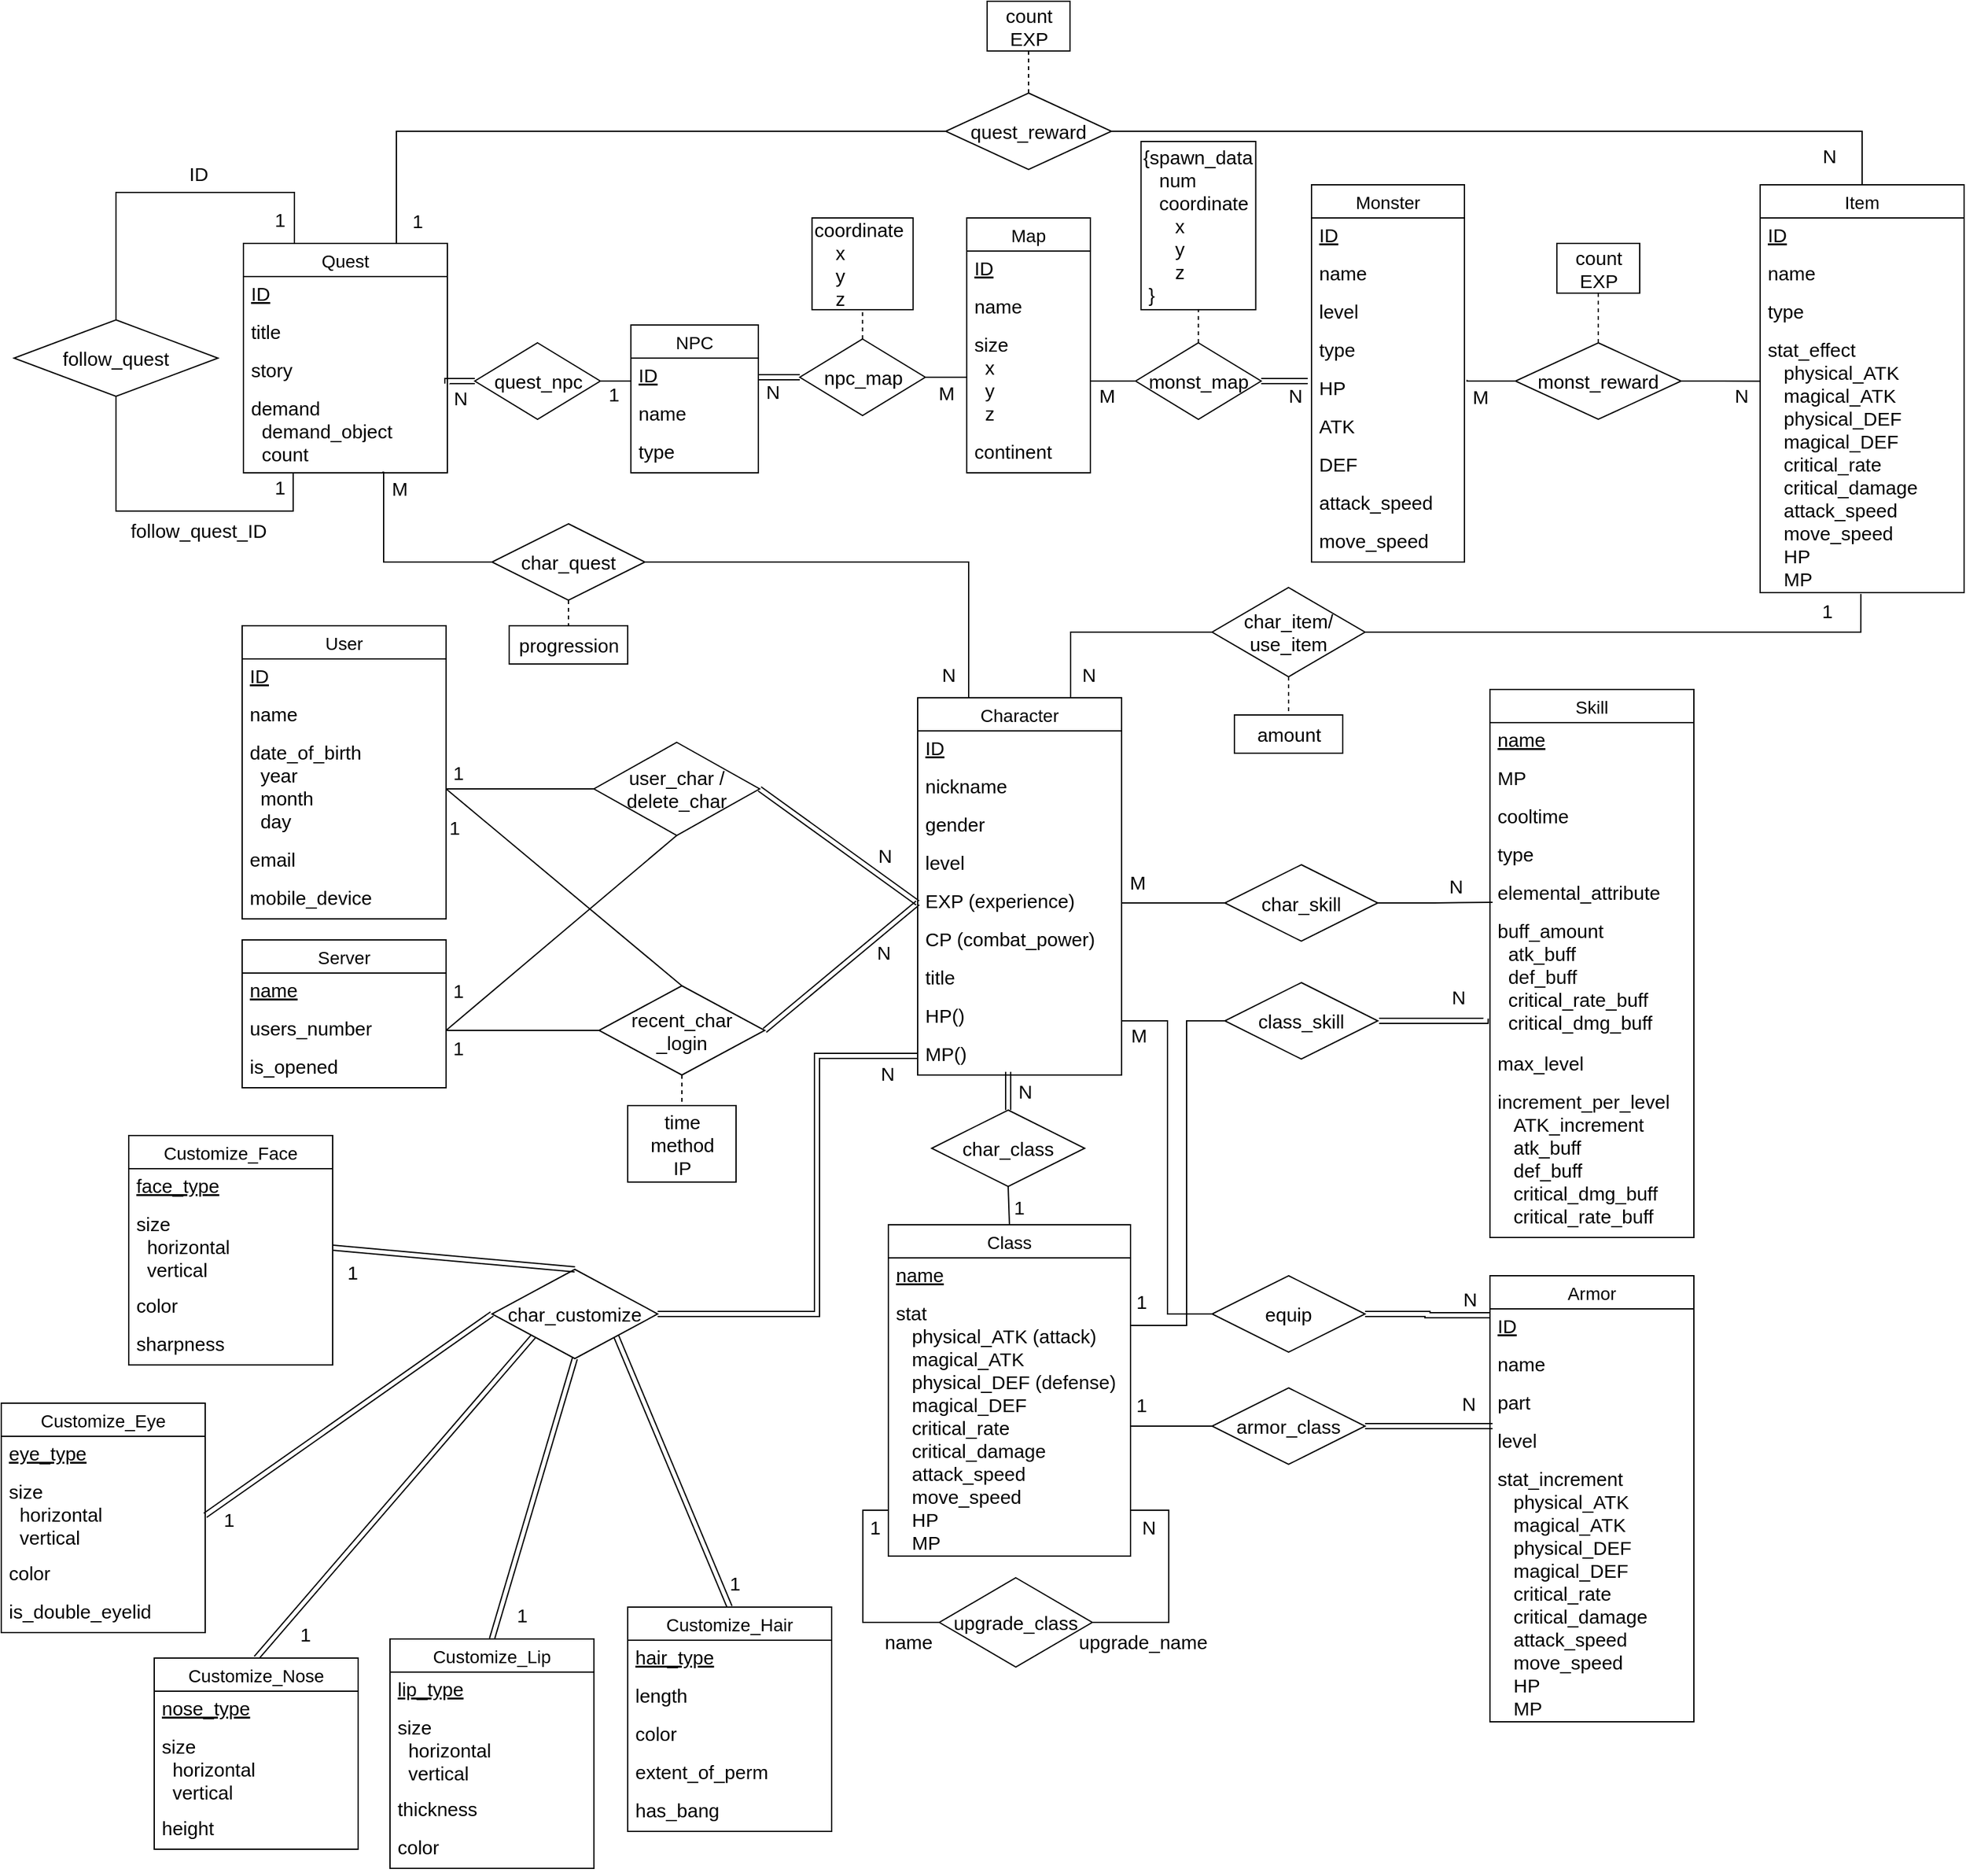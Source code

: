 <mxfile version="15.8.8" type="github">
  <diagram id="R2lEEEUBdFMjLlhIrx00" name="Page-1">
    <mxGraphModel dx="2844" dy="2624" grid="1" gridSize="10" guides="1" tooltips="1" connect="1" arrows="1" fold="1" page="1" pageScale="1" pageWidth="850" pageHeight="1100" math="0" shadow="0" extFonts="Permanent Marker^https://fonts.googleapis.com/css?family=Permanent+Marker">
      <root>
        <mxCell id="0" />
        <mxCell id="1" parent="0" />
        <mxCell id="5IZybMavsHYMu79xPOAY-48" value="Skill" style="swimlane;fontStyle=0;childLayout=stackLayout;horizontal=1;startSize=26;horizontalStack=0;resizeParent=1;resizeParentMax=0;resizeLast=0;collapsible=1;marginBottom=0;align=center;fontSize=14;" parent="1" vertex="1">
          <mxGeometry x="1208" y="430" width="160" height="430" as="geometry" />
        </mxCell>
        <mxCell id="5IZybMavsHYMu79xPOAY-49" value="name" style="text;strokeColor=none;fillColor=none;spacingLeft=5;spacingRight=4;overflow=hidden;rotatable=0;points=[[0,0.5],[1,0.5]];portConstraint=eastwest;fontSize=15;spacing=1;spacingBottom=-1;spacingTop=-1;fontStyle=4" parent="5IZybMavsHYMu79xPOAY-48" vertex="1">
          <mxGeometry y="26" width="160" height="30" as="geometry" />
        </mxCell>
        <mxCell id="5IZybMavsHYMu79xPOAY-51" value="MP" style="text;strokeColor=none;fillColor=none;spacingLeft=5;spacingRight=4;overflow=hidden;rotatable=0;points=[[0,0.5],[1,0.5]];portConstraint=eastwest;fontSize=15;spacing=1;spacingBottom=-1;spacingTop=-1;" parent="5IZybMavsHYMu79xPOAY-48" vertex="1">
          <mxGeometry y="56" width="160" height="30" as="geometry" />
        </mxCell>
        <mxCell id="5IZybMavsHYMu79xPOAY-52" value="cooltime" style="text;strokeColor=none;fillColor=none;spacingLeft=5;spacingRight=4;overflow=hidden;rotatable=0;points=[[0,0.5],[1,0.5]];portConstraint=eastwest;fontSize=15;spacing=1;spacingBottom=-1;spacingTop=-1;" parent="5IZybMavsHYMu79xPOAY-48" vertex="1">
          <mxGeometry y="86" width="160" height="30" as="geometry" />
        </mxCell>
        <mxCell id="5IZybMavsHYMu79xPOAY-53" value="type" style="text;strokeColor=none;fillColor=none;spacingLeft=5;spacingRight=4;overflow=hidden;rotatable=0;points=[[0,0.5],[1,0.5]];portConstraint=eastwest;fontSize=15;spacing=1;spacingBottom=-1;spacingTop=-1;" parent="5IZybMavsHYMu79xPOAY-48" vertex="1">
          <mxGeometry y="116" width="160" height="30" as="geometry" />
        </mxCell>
        <mxCell id="5IZybMavsHYMu79xPOAY-54" value="elemental_attribute" style="text;strokeColor=none;fillColor=none;spacingLeft=5;spacingRight=4;overflow=hidden;rotatable=0;points=[[0,0.5],[1,0.5]];portConstraint=eastwest;fontSize=15;spacing=1;spacingBottom=-1;spacingTop=-1;" parent="5IZybMavsHYMu79xPOAY-48" vertex="1">
          <mxGeometry y="146" width="160" height="30" as="geometry" />
        </mxCell>
        <mxCell id="5IZybMavsHYMu79xPOAY-82" value="buff_amount&#xa;  atk_buff&#xa;  def_buff&#xa;  critical_rate_buff&#xa;  critical_dmg_buff&#xa;" style="text;strokeColor=none;fillColor=none;spacingLeft=5;spacingRight=4;overflow=hidden;rotatable=0;points=[[0,0.5],[1,0.5]];portConstraint=eastwest;fontSize=15;spacing=1;spacingBottom=-1;spacingTop=-1;" parent="5IZybMavsHYMu79xPOAY-48" vertex="1">
          <mxGeometry y="176" width="160" height="104" as="geometry" />
        </mxCell>
        <mxCell id="5IZybMavsHYMu79xPOAY-341" value="max_level" style="text;strokeColor=none;fillColor=none;spacingLeft=5;spacingRight=4;overflow=hidden;rotatable=0;points=[[0,0.5],[1,0.5]];portConstraint=eastwest;fontSize=15;spacing=1;spacingBottom=-1;spacingTop=-1;" parent="5IZybMavsHYMu79xPOAY-48" vertex="1">
          <mxGeometry y="280" width="160" height="30" as="geometry" />
        </mxCell>
        <mxCell id="5IZybMavsHYMu79xPOAY-337" value="increment_per_level&#xa;   ATK_increment&#xa;   atk_buff&#xa;   def_buff&#xa;   critical_dmg_buff&#xa;   critical_rate_buff&#xa;" style="text;strokeColor=none;fillColor=none;spacingLeft=5;spacingRight=4;overflow=hidden;rotatable=0;points=[[0,0.5],[1,0.5]];portConstraint=eastwest;fontSize=15;spacing=1;spacingBottom=-1;spacingTop=-1;" parent="5IZybMavsHYMu79xPOAY-48" vertex="1">
          <mxGeometry y="310" width="160" height="120" as="geometry" />
        </mxCell>
        <mxCell id="5IZybMavsHYMu79xPOAY-72" value="Armor" style="swimlane;fontStyle=0;childLayout=stackLayout;horizontal=1;startSize=26;horizontalStack=0;resizeParent=1;resizeParentMax=0;resizeLast=0;collapsible=1;marginBottom=0;align=center;fontSize=14;" parent="1" vertex="1">
          <mxGeometry x="1208" y="890" width="160" height="350" as="geometry" />
        </mxCell>
        <mxCell id="5IZybMavsHYMu79xPOAY-73" value="ID" style="text;strokeColor=none;fillColor=none;spacingLeft=5;spacingRight=4;overflow=hidden;rotatable=0;points=[[0,0.5],[1,0.5]];portConstraint=eastwest;fontSize=15;spacing=1;spacingBottom=-1;spacingTop=-1;fontStyle=4" parent="5IZybMavsHYMu79xPOAY-72" vertex="1">
          <mxGeometry y="26" width="160" height="30" as="geometry" />
        </mxCell>
        <mxCell id="5IZybMavsHYMu79xPOAY-74" value="name" style="text;strokeColor=none;fillColor=none;spacingLeft=5;spacingRight=4;overflow=hidden;rotatable=0;points=[[0,0.5],[1,0.5]];portConstraint=eastwest;fontSize=15;spacing=1;spacingBottom=-1;spacingTop=-1;" parent="5IZybMavsHYMu79xPOAY-72" vertex="1">
          <mxGeometry y="56" width="160" height="30" as="geometry" />
        </mxCell>
        <mxCell id="5IZybMavsHYMu79xPOAY-75" value="part" style="text;strokeColor=none;fillColor=none;spacingLeft=5;spacingRight=4;overflow=hidden;rotatable=0;points=[[0,0.5],[1,0.5]];portConstraint=eastwest;fontSize=15;spacing=1;spacingBottom=-1;spacingTop=-1;" parent="5IZybMavsHYMu79xPOAY-72" vertex="1">
          <mxGeometry y="86" width="160" height="30" as="geometry" />
        </mxCell>
        <mxCell id="5IZybMavsHYMu79xPOAY-77" value="level" style="text;strokeColor=none;fillColor=none;spacingLeft=5;spacingRight=4;overflow=hidden;rotatable=0;points=[[0,0.5],[1,0.5]];portConstraint=eastwest;fontSize=15;spacing=1;spacingBottom=-1;spacingTop=-1;" parent="5IZybMavsHYMu79xPOAY-72" vertex="1">
          <mxGeometry y="116" width="160" height="30" as="geometry" />
        </mxCell>
        <mxCell id="5IZybMavsHYMu79xPOAY-78" value="stat_increment&#xa;   physical_ATK&#xa;   magical_ATK&#xa;   physical_DEF&#xa;   magical_DEF&#xa;   critical_rate&#xa;   critical_damage&#xa;   attack_speed&#xa;   move_speed&#xa;   HP&#xa;   MP" style="text;strokeColor=none;fillColor=none;spacingLeft=5;spacingRight=4;overflow=hidden;rotatable=0;points=[[0,0.5],[1,0.5]];portConstraint=eastwest;fontSize=15;spacing=1;spacingBottom=-1;spacingTop=-1;" parent="5IZybMavsHYMu79xPOAY-72" vertex="1">
          <mxGeometry y="146" width="160" height="204" as="geometry" />
        </mxCell>
        <mxCell id="5IZybMavsHYMu79xPOAY-134" style="rounded=0;orthogonalLoop=1;jettySize=auto;html=1;entryX=0.5;entryY=0;entryDx=0;entryDy=0;fontSize=15;endArrow=none;endFill=0;shape=link;" parent="1" target="5IZybMavsHYMu79xPOAY-133" edge="1">
          <mxGeometry relative="1" as="geometry">
            <mxPoint x="830" y="730" as="sourcePoint" />
          </mxGeometry>
        </mxCell>
        <mxCell id="5IZybMavsHYMu79xPOAY-147" style="edgeStyle=none;rounded=0;orthogonalLoop=1;jettySize=auto;html=1;exitX=0;exitY=0.5;exitDx=0;exitDy=0;entryX=1;entryY=0.5;entryDx=0;entryDy=0;fontSize=15;endArrow=none;endFill=0;" parent="1" source="5IZybMavsHYMu79xPOAY-145" target="5IZybMavsHYMu79xPOAY-81" edge="1">
          <mxGeometry relative="1" as="geometry" />
        </mxCell>
        <mxCell id="5IZybMavsHYMu79xPOAY-145" value="armor_class" style="shape=rhombus;perimeter=rhombusPerimeter;whiteSpace=wrap;html=1;align=center;fontSize=15;" parent="1" vertex="1">
          <mxGeometry x="990" y="978" width="120" height="60" as="geometry" />
        </mxCell>
        <mxCell id="5IZybMavsHYMu79xPOAY-146" style="edgeStyle=none;rounded=0;orthogonalLoop=1;jettySize=auto;html=1;fontSize=15;endArrow=none;endFill=0;entryX=1;entryY=0.5;entryDx=0;entryDy=0;shape=link;" parent="1" target="5IZybMavsHYMu79xPOAY-145" edge="1">
          <mxGeometry relative="1" as="geometry">
            <mxPoint x="1210" y="1008" as="sourcePoint" />
            <mxPoint x="1120" y="970" as="targetPoint" />
          </mxGeometry>
        </mxCell>
        <mxCell id="5IZybMavsHYMu79xPOAY-340" style="edgeStyle=orthogonalEdgeStyle;rounded=0;orthogonalLoop=1;jettySize=auto;html=1;exitX=1;exitY=0.5;exitDx=0;exitDy=0;entryX=-0.003;entryY=0.167;entryDx=0;entryDy=0;entryPerimeter=0;fontSize=15;endArrow=none;endFill=0;shape=link;" parent="1" source="5IZybMavsHYMu79xPOAY-153" target="5IZybMavsHYMu79xPOAY-73" edge="1">
          <mxGeometry relative="1" as="geometry" />
        </mxCell>
        <mxCell id="5IZybMavsHYMu79xPOAY-153" value="equip" style="shape=rhombus;perimeter=rhombusPerimeter;whiteSpace=wrap;html=1;align=center;fontSize=15;" parent="1" vertex="1">
          <mxGeometry x="990" y="890" width="120" height="60" as="geometry" />
        </mxCell>
        <mxCell id="5IZybMavsHYMu79xPOAY-156" value="N" style="resizable=0;html=1;align=right;verticalAlign=bottom;fontSize=15;" parent="1" connectable="0" vertex="1">
          <mxGeometry x="1197.999" y="1001.999" as="geometry" />
        </mxCell>
        <mxCell id="5IZybMavsHYMu79xPOAY-161" value="" style="group" parent="1" vertex="1" connectable="0">
          <mxGeometry x="939.999" y="621.999" as="geometry" />
        </mxCell>
        <mxCell id="5IZybMavsHYMu79xPOAY-155" style="edgeStyle=orthogonalEdgeStyle;rounded=0;orthogonalLoop=1;jettySize=auto;html=1;fontSize=15;endArrow=none;endFill=0;exitX=0;exitY=0.5;exitDx=0;exitDy=0;" parent="5IZybMavsHYMu79xPOAY-161" source="5IZybMavsHYMu79xPOAY-153" edge="1">
          <mxGeometry relative="1" as="geometry">
            <mxPoint x="40.001" y="268.001" as="sourcePoint" />
            <mxPoint x="-20.999" y="68.001" as="targetPoint" />
            <Array as="points">
              <mxPoint x="15" y="298" />
              <mxPoint x="15" y="68" />
            </Array>
          </mxGeometry>
        </mxCell>
        <mxCell id="5IZybMavsHYMu79xPOAY-165" style="edgeStyle=orthogonalEdgeStyle;rounded=0;orthogonalLoop=1;jettySize=auto;html=1;exitX=1;exitY=0.5;exitDx=0;exitDy=0;fontSize=15;endArrow=none;endFill=0;entryX=0.013;entryY=-0.087;entryDx=0;entryDy=0;entryPerimeter=0;" parent="1" source="5IZybMavsHYMu79xPOAY-163" target="5IZybMavsHYMu79xPOAY-82" edge="1">
          <mxGeometry relative="1" as="geometry">
            <mxPoint x="1198" y="597" as="targetPoint" />
          </mxGeometry>
        </mxCell>
        <mxCell id="5IZybMavsHYMu79xPOAY-163" value="char_skill" style="shape=rhombus;perimeter=rhombusPerimeter;whiteSpace=wrap;html=1;align=center;fontSize=15;" parent="1" vertex="1">
          <mxGeometry x="1000" y="567.5" width="120" height="60" as="geometry" />
        </mxCell>
        <mxCell id="5IZybMavsHYMu79xPOAY-159" value="M" style="resizable=0;html=1;align=right;verticalAlign=bottom;fontSize=15;" parent="1" connectable="0" vertex="1">
          <mxGeometry x="939.999" y="712.999" as="geometry" />
        </mxCell>
        <mxCell id="5IZybMavsHYMu79xPOAY-164" style="edgeStyle=orthogonalEdgeStyle;rounded=0;orthogonalLoop=1;jettySize=auto;html=1;exitX=1;exitY=0.5;exitDx=0;exitDy=0;entryX=0;entryY=0.5;entryDx=0;entryDy=0;fontSize=15;endArrow=none;endFill=0;" parent="1" source="5IZybMavsHYMu79xPOAY-39" target="5IZybMavsHYMu79xPOAY-163" edge="1">
          <mxGeometry relative="1" as="geometry" />
        </mxCell>
        <mxCell id="5IZybMavsHYMu79xPOAY-166" value="N" style="resizable=0;html=1;align=right;verticalAlign=bottom;fontSize=15;" parent="1" connectable="0" vertex="1">
          <mxGeometry x="1187.999" y="595.999" as="geometry" />
        </mxCell>
        <mxCell id="5IZybMavsHYMu79xPOAY-167" value="M" style="resizable=0;html=1;align=right;verticalAlign=bottom;fontSize=15;" parent="1" connectable="0" vertex="1">
          <mxGeometry x="938.999" y="592.999" as="geometry" />
        </mxCell>
        <mxCell id="5IZybMavsHYMu79xPOAY-169" style="edgeStyle=orthogonalEdgeStyle;rounded=0;orthogonalLoop=1;jettySize=auto;html=1;exitX=0;exitY=0.5;exitDx=0;exitDy=0;fontSize=15;endArrow=none;endFill=0;entryX=1;entryY=0.132;entryDx=0;entryDy=0;entryPerimeter=0;" parent="1" source="5IZybMavsHYMu79xPOAY-168" target="5IZybMavsHYMu79xPOAY-81" edge="1">
          <mxGeometry relative="1" as="geometry">
            <mxPoint x="930" y="929" as="targetPoint" />
            <Array as="points">
              <mxPoint x="970" y="690" />
              <mxPoint x="970" y="929" />
              <mxPoint x="926" y="929" />
            </Array>
          </mxGeometry>
        </mxCell>
        <mxCell id="5IZybMavsHYMu79xPOAY-170" style="edgeStyle=orthogonalEdgeStyle;rounded=0;orthogonalLoop=1;jettySize=auto;html=1;fontSize=15;endArrow=none;endFill=0;entryX=-0.021;entryY=0.79;entryDx=0;entryDy=0;shape=link;entryPerimeter=0;" parent="1" target="5IZybMavsHYMu79xPOAY-82" edge="1">
          <mxGeometry relative="1" as="geometry">
            <mxPoint x="1199" y="690" as="targetPoint" />
            <mxPoint x="1121" y="690" as="sourcePoint" />
            <Array as="points">
              <mxPoint x="1205" y="690" />
            </Array>
          </mxGeometry>
        </mxCell>
        <mxCell id="5IZybMavsHYMu79xPOAY-168" value="class_skill" style="shape=rhombus;perimeter=rhombusPerimeter;whiteSpace=wrap;html=1;align=center;fontSize=15;" parent="1" vertex="1">
          <mxGeometry x="1000" y="660" width="120" height="60" as="geometry" />
        </mxCell>
        <mxCell id="5IZybMavsHYMu79xPOAY-171" value="N" style="resizable=0;html=1;align=right;verticalAlign=bottom;fontSize=15;" parent="1" connectable="0" vertex="1">
          <mxGeometry x="1187.999" y="689.999" as="geometry">
            <mxPoint x="2" y="-7" as="offset" />
          </mxGeometry>
        </mxCell>
        <mxCell id="5IZybMavsHYMu79xPOAY-190" value="NPC" style="swimlane;fontStyle=0;childLayout=stackLayout;horizontal=1;startSize=26;horizontalStack=0;resizeParent=1;resizeParentMax=0;resizeLast=0;collapsible=1;marginBottom=0;align=center;fontSize=14;" parent="1" vertex="1">
          <mxGeometry x="534" y="144" width="100" height="116" as="geometry" />
        </mxCell>
        <mxCell id="5IZybMavsHYMu79xPOAY-191" value="ID" style="text;strokeColor=none;fillColor=none;spacingLeft=5;spacingRight=4;overflow=hidden;rotatable=0;points=[[0,0.5],[1,0.5]];portConstraint=eastwest;fontSize=15;spacing=1;spacingBottom=-1;spacingTop=-1;fontStyle=4" parent="5IZybMavsHYMu79xPOAY-190" vertex="1">
          <mxGeometry y="26" width="100" height="30" as="geometry" />
        </mxCell>
        <mxCell id="5IZybMavsHYMu79xPOAY-192" value="name" style="text;strokeColor=none;fillColor=none;spacingLeft=5;spacingRight=4;overflow=hidden;rotatable=0;points=[[0,0.5],[1,0.5]];portConstraint=eastwest;fontSize=15;spacing=1;spacingBottom=-1;spacingTop=-1;" parent="5IZybMavsHYMu79xPOAY-190" vertex="1">
          <mxGeometry y="56" width="100" height="30" as="geometry" />
        </mxCell>
        <mxCell id="5IZybMavsHYMu79xPOAY-266" value="type" style="text;strokeColor=none;fillColor=none;spacingLeft=5;spacingRight=4;overflow=hidden;rotatable=0;points=[[0,0.5],[1,0.5]];portConstraint=eastwest;fontSize=15;spacing=1;spacingBottom=-1;spacingTop=-1;" parent="5IZybMavsHYMu79xPOAY-190" vertex="1">
          <mxGeometry y="86" width="100" height="30" as="geometry" />
        </mxCell>
        <mxCell id="5IZybMavsHYMu79xPOAY-198" value="Map" style="swimlane;fontStyle=0;childLayout=stackLayout;horizontal=1;startSize=26;horizontalStack=0;resizeParent=1;resizeParentMax=0;resizeLast=0;collapsible=1;marginBottom=0;align=center;fontSize=14;" parent="1" vertex="1">
          <mxGeometry x="797.5" y="60" width="97" height="200" as="geometry" />
        </mxCell>
        <mxCell id="5IZybMavsHYMu79xPOAY-199" value="ID" style="text;strokeColor=none;fillColor=none;spacingLeft=5;spacingRight=4;overflow=hidden;rotatable=0;points=[[0,0.5],[1,0.5]];portConstraint=eastwest;fontSize=15;spacing=1;spacingBottom=-1;spacingTop=-1;fontStyle=4" parent="5IZybMavsHYMu79xPOAY-198" vertex="1">
          <mxGeometry y="26" width="97" height="30" as="geometry" />
        </mxCell>
        <mxCell id="5IZybMavsHYMu79xPOAY-200" value="name" style="text;strokeColor=none;fillColor=none;spacingLeft=5;spacingRight=4;overflow=hidden;rotatable=0;points=[[0,0.5],[1,0.5]];portConstraint=eastwest;fontSize=15;spacing=1;spacingBottom=-1;spacingTop=-1;" parent="5IZybMavsHYMu79xPOAY-198" vertex="1">
          <mxGeometry y="56" width="97" height="30" as="geometry" />
        </mxCell>
        <mxCell id="5IZybMavsHYMu79xPOAY-201" value="size&#xa;  x&#xa;  y&#xa;  z" style="text;strokeColor=none;fillColor=none;spacingLeft=5;spacingRight=4;overflow=hidden;rotatable=0;points=[[0,0.5],[1,0.5]];portConstraint=eastwest;fontSize=15;spacing=1;spacingBottom=-1;spacingTop=-1;" parent="5IZybMavsHYMu79xPOAY-198" vertex="1">
          <mxGeometry y="86" width="97" height="84" as="geometry" />
        </mxCell>
        <mxCell id="5IZybMavsHYMu79xPOAY-204" value="continent" style="text;strokeColor=none;fillColor=none;spacingLeft=5;spacingRight=4;overflow=hidden;rotatable=0;points=[[0,0.5],[1,0.5]];portConstraint=eastwest;fontSize=15;spacing=1;spacingBottom=-1;spacingTop=-1;" parent="5IZybMavsHYMu79xPOAY-198" vertex="1">
          <mxGeometry y="170" width="97" height="30" as="geometry" />
        </mxCell>
        <mxCell id="5IZybMavsHYMu79xPOAY-206" value="Monster" style="swimlane;fontStyle=0;childLayout=stackLayout;horizontal=1;startSize=26;horizontalStack=0;resizeParent=1;resizeParentMax=0;resizeLast=0;collapsible=1;marginBottom=0;align=center;fontSize=14;" parent="1" vertex="1">
          <mxGeometry x="1068" y="34" width="120" height="296" as="geometry" />
        </mxCell>
        <mxCell id="5IZybMavsHYMu79xPOAY-207" value="ID" style="text;strokeColor=none;fillColor=none;spacingLeft=5;spacingRight=4;overflow=hidden;rotatable=0;points=[[0,0.5],[1,0.5]];portConstraint=eastwest;fontSize=15;spacing=1;spacingBottom=-1;spacingTop=-1;fontStyle=4" parent="5IZybMavsHYMu79xPOAY-206" vertex="1">
          <mxGeometry y="26" width="120" height="30" as="geometry" />
        </mxCell>
        <mxCell id="5IZybMavsHYMu79xPOAY-208" value="name" style="text;strokeColor=none;fillColor=none;spacingLeft=5;spacingRight=4;overflow=hidden;rotatable=0;points=[[0,0.5],[1,0.5]];portConstraint=eastwest;fontSize=15;spacing=1;spacingBottom=-1;spacingTop=-1;" parent="5IZybMavsHYMu79xPOAY-206" vertex="1">
          <mxGeometry y="56" width="120" height="30" as="geometry" />
        </mxCell>
        <mxCell id="5IZybMavsHYMu79xPOAY-209" value="level" style="text;strokeColor=none;fillColor=none;spacingLeft=5;spacingRight=4;overflow=hidden;rotatable=0;points=[[0,0.5],[1,0.5]];portConstraint=eastwest;fontSize=15;spacing=1;spacingBottom=-1;spacingTop=-1;" parent="5IZybMavsHYMu79xPOAY-206" vertex="1">
          <mxGeometry y="86" width="120" height="30" as="geometry" />
        </mxCell>
        <mxCell id="mW1vd0_v0idlNMcgSAc2-8" value="type" style="text;strokeColor=none;fillColor=none;spacingLeft=5;spacingRight=4;overflow=hidden;rotatable=0;points=[[0,0.5],[1,0.5]];portConstraint=eastwest;fontSize=15;spacing=1;spacingBottom=-1;spacingTop=-1;" vertex="1" parent="5IZybMavsHYMu79xPOAY-206">
          <mxGeometry y="116" width="120" height="30" as="geometry" />
        </mxCell>
        <mxCell id="5IZybMavsHYMu79xPOAY-210" value="HP" style="text;strokeColor=none;fillColor=none;spacingLeft=5;spacingRight=4;overflow=hidden;rotatable=0;points=[[0,0.5],[1,0.5]];portConstraint=eastwest;fontSize=15;spacing=1;spacingBottom=-1;spacingTop=-1;" parent="5IZybMavsHYMu79xPOAY-206" vertex="1">
          <mxGeometry y="146" width="120" height="30" as="geometry" />
        </mxCell>
        <mxCell id="5IZybMavsHYMu79xPOAY-211" value="ATK" style="text;strokeColor=none;fillColor=none;spacingLeft=5;spacingRight=4;overflow=hidden;rotatable=0;points=[[0,0.5],[1,0.5]];portConstraint=eastwest;fontSize=15;spacing=1;spacingBottom=-1;spacingTop=-1;" parent="5IZybMavsHYMu79xPOAY-206" vertex="1">
          <mxGeometry y="176" width="120" height="30" as="geometry" />
        </mxCell>
        <mxCell id="5IZybMavsHYMu79xPOAY-212" value="DEF" style="text;strokeColor=none;fillColor=none;spacingLeft=5;spacingRight=4;overflow=hidden;rotatable=0;points=[[0,0.5],[1,0.5]];portConstraint=eastwest;fontSize=15;spacing=1;spacingBottom=-1;spacingTop=-1;" parent="5IZybMavsHYMu79xPOAY-206" vertex="1">
          <mxGeometry y="206" width="120" height="30" as="geometry" />
        </mxCell>
        <mxCell id="5IZybMavsHYMu79xPOAY-267" value="attack_speed" style="text;strokeColor=none;fillColor=none;spacingLeft=5;spacingRight=4;overflow=hidden;rotatable=0;points=[[0,0.5],[1,0.5]];portConstraint=eastwest;fontSize=15;spacing=1;spacingBottom=-1;spacingTop=-1;" parent="5IZybMavsHYMu79xPOAY-206" vertex="1">
          <mxGeometry y="236" width="120" height="30" as="geometry" />
        </mxCell>
        <mxCell id="5IZybMavsHYMu79xPOAY-268" value="move_speed" style="text;strokeColor=none;fillColor=none;spacingLeft=5;spacingRight=4;overflow=hidden;rotatable=0;points=[[0,0.5],[1,0.5]];portConstraint=eastwest;fontSize=15;spacing=1;spacingBottom=-1;spacingTop=-1;" parent="5IZybMavsHYMu79xPOAY-206" vertex="1">
          <mxGeometry y="266" width="120" height="30" as="geometry" />
        </mxCell>
        <mxCell id="5IZybMavsHYMu79xPOAY-239" value="" style="group" parent="1" vertex="1" connectable="0">
          <mxGeometry x="160" y="-20" width="278" height="280" as="geometry" />
        </mxCell>
        <mxCell id="5IZybMavsHYMu79xPOAY-214" value="Quest" style="swimlane;fontStyle=0;childLayout=stackLayout;horizontal=1;startSize=26;horizontalStack=0;resizeParent=1;resizeParentMax=0;resizeLast=0;collapsible=1;marginBottom=0;align=center;fontSize=14;" parent="5IZybMavsHYMu79xPOAY-239" vertex="1">
          <mxGeometry x="70" y="100" width="160" height="180" as="geometry" />
        </mxCell>
        <mxCell id="5IZybMavsHYMu79xPOAY-215" value="ID" style="text;strokeColor=none;fillColor=none;spacingLeft=5;spacingRight=4;overflow=hidden;rotatable=0;points=[[0,0.5],[1,0.5]];portConstraint=eastwest;fontSize=15;spacing=1;spacingBottom=-1;spacingTop=-1;fontStyle=4" parent="5IZybMavsHYMu79xPOAY-214" vertex="1">
          <mxGeometry y="26" width="160" height="30" as="geometry" />
        </mxCell>
        <mxCell id="5IZybMavsHYMu79xPOAY-216" value="title" style="text;strokeColor=none;fillColor=none;spacingLeft=5;spacingRight=4;overflow=hidden;rotatable=0;points=[[0,0.5],[1,0.5]];portConstraint=eastwest;fontSize=15;spacing=1;spacingBottom=-1;spacingTop=-1;" parent="5IZybMavsHYMu79xPOAY-214" vertex="1">
          <mxGeometry y="56" width="160" height="30" as="geometry" />
        </mxCell>
        <mxCell id="5IZybMavsHYMu79xPOAY-222" value="story" style="text;strokeColor=none;fillColor=none;spacingLeft=5;spacingRight=4;overflow=hidden;rotatable=0;points=[[0,0.5],[1,0.5]];portConstraint=eastwest;fontSize=15;spacing=1;spacingBottom=-1;spacingTop=-1;" parent="5IZybMavsHYMu79xPOAY-214" vertex="1">
          <mxGeometry y="86" width="160" height="30" as="geometry" />
        </mxCell>
        <mxCell id="5IZybMavsHYMu79xPOAY-217" value="demand&#xa;  demand_object&#xa;  count" style="text;strokeColor=none;fillColor=none;spacingLeft=5;spacingRight=4;overflow=hidden;rotatable=0;points=[[0,0.5],[1,0.5]];portConstraint=eastwest;fontSize=15;spacing=1;spacingBottom=-1;spacingTop=-1;" parent="5IZybMavsHYMu79xPOAY-214" vertex="1">
          <mxGeometry y="116" width="160" height="64" as="geometry" />
        </mxCell>
        <mxCell id="5IZybMavsHYMu79xPOAY-235" value="1" style="resizable=0;html=1;align=right;verticalAlign=bottom;fontSize=15;" parent="5IZybMavsHYMu79xPOAY-239" connectable="0" vertex="1">
          <mxGeometry x="99.999" y="99.999" as="geometry">
            <mxPoint x="4" y="-7" as="offset" />
          </mxGeometry>
        </mxCell>
        <mxCell id="5IZybMavsHYMu79xPOAY-236" value="1" style="resizable=0;html=1;align=right;verticalAlign=bottom;fontSize=15;" parent="5IZybMavsHYMu79xPOAY-239" connectable="0" vertex="1">
          <mxGeometry x="207.999" y="100.999" as="geometry">
            <mxPoint x="4" y="-7" as="offset" />
          </mxGeometry>
        </mxCell>
        <mxCell id="5IZybMavsHYMu79xPOAY-237" value="ID" style="text;html=1;strokeColor=none;fillColor=none;align=center;verticalAlign=middle;whiteSpace=wrap;rounded=0;fontSize=15;" parent="5IZybMavsHYMu79xPOAY-239" vertex="1">
          <mxGeometry y="30" width="70" height="30" as="geometry" />
        </mxCell>
        <mxCell id="5IZybMavsHYMu79xPOAY-258" value="N" style="resizable=0;html=1;align=right;verticalAlign=bottom;fontSize=15;" parent="5IZybMavsHYMu79xPOAY-239" connectable="0" vertex="1">
          <mxGeometry x="246.999" y="232.999" as="geometry" />
        </mxCell>
        <mxCell id="5IZybMavsHYMu79xPOAY-243" style="edgeStyle=orthogonalEdgeStyle;rounded=0;orthogonalLoop=1;jettySize=auto;html=1;exitX=1;exitY=0.5;exitDx=0;exitDy=0;entryX=0.25;entryY=0;entryDx=0;entryDy=0;fontSize=15;endArrow=none;endFill=0;" parent="1" source="5IZybMavsHYMu79xPOAY-241" target="5IZybMavsHYMu79xPOAY-24" edge="1">
          <mxGeometry relative="1" as="geometry">
            <Array as="points">
              <mxPoint x="799" y="330" />
            </Array>
          </mxGeometry>
        </mxCell>
        <mxCell id="5IZybMavsHYMu79xPOAY-248" style="edgeStyle=orthogonalEdgeStyle;rounded=0;orthogonalLoop=1;jettySize=auto;html=1;exitX=0.5;exitY=1;exitDx=0;exitDy=0;entryX=0.5;entryY=0;entryDx=0;entryDy=0;fontSize=15;endArrow=none;endFill=0;dashed=1;" parent="1" source="5IZybMavsHYMu79xPOAY-241" target="5IZybMavsHYMu79xPOAY-244" edge="1">
          <mxGeometry relative="1" as="geometry" />
        </mxCell>
        <mxCell id="5IZybMavsHYMu79xPOAY-241" value="char_quest" style="shape=rhombus;perimeter=rhombusPerimeter;whiteSpace=wrap;html=1;align=center;fontSize=15;" parent="1" vertex="1">
          <mxGeometry x="425" y="300" width="120" height="60" as="geometry" />
        </mxCell>
        <mxCell id="5IZybMavsHYMu79xPOAY-242" style="edgeStyle=orthogonalEdgeStyle;rounded=0;orthogonalLoop=1;jettySize=auto;html=1;exitX=0.681;exitY=0.993;exitDx=0;exitDy=0;entryX=0;entryY=0.5;entryDx=0;entryDy=0;fontSize=15;endArrow=none;endFill=0;exitPerimeter=0;" parent="1" source="5IZybMavsHYMu79xPOAY-217" target="5IZybMavsHYMu79xPOAY-241" edge="1">
          <mxGeometry relative="1" as="geometry">
            <Array as="points">
              <mxPoint x="340" y="330" />
            </Array>
          </mxGeometry>
        </mxCell>
        <mxCell id="5IZybMavsHYMu79xPOAY-244" value="progression" style="whiteSpace=wrap;html=1;align=center;fontSize=15;" parent="1" vertex="1">
          <mxGeometry x="438.5" y="380" width="93" height="30" as="geometry" />
        </mxCell>
        <mxCell id="5IZybMavsHYMu79xPOAY-250" value="M" style="resizable=0;html=1;align=right;verticalAlign=bottom;fontSize=15;" parent="1" connectable="0" vertex="1">
          <mxGeometry x="359.999" y="283.999" as="geometry" />
        </mxCell>
        <mxCell id="5IZybMavsHYMu79xPOAY-257" style="edgeStyle=orthogonalEdgeStyle;rounded=0;orthogonalLoop=1;jettySize=auto;html=1;exitX=0;exitY=0.5;exitDx=0;exitDy=0;entryX=1;entryY=-0.094;entryDx=0;entryDy=0;entryPerimeter=0;fontSize=15;endArrow=none;endFill=0;shape=link;" parent="1" source="5IZybMavsHYMu79xPOAY-254" target="5IZybMavsHYMu79xPOAY-217" edge="1">
          <mxGeometry relative="1" as="geometry" />
        </mxCell>
        <mxCell id="5IZybMavsHYMu79xPOAY-265" style="edgeStyle=orthogonalEdgeStyle;rounded=0;orthogonalLoop=1;jettySize=auto;html=1;exitX=1;exitY=0.5;exitDx=0;exitDy=0;entryX=0;entryY=0.567;entryDx=0;entryDy=0;fontSize=15;endArrow=none;endFill=0;entryPerimeter=0;" parent="1" source="5IZybMavsHYMu79xPOAY-254" target="5IZybMavsHYMu79xPOAY-191" edge="1">
          <mxGeometry relative="1" as="geometry" />
        </mxCell>
        <mxCell id="5IZybMavsHYMu79xPOAY-254" value="quest_npc" style="shape=rhombus;perimeter=rhombusPerimeter;whiteSpace=wrap;html=1;align=center;fontSize=15;" parent="1" vertex="1">
          <mxGeometry x="411.5" y="158" width="98.5" height="60" as="geometry" />
        </mxCell>
        <mxCell id="5IZybMavsHYMu79xPOAY-259" value="1" style="resizable=0;html=1;align=right;verticalAlign=bottom;fontSize=15;" parent="1" connectable="0" vertex="1">
          <mxGeometry x="521.999" y="216.999" as="geometry">
            <mxPoint x="4" y="-7" as="offset" />
          </mxGeometry>
        </mxCell>
        <mxCell id="5IZybMavsHYMu79xPOAY-269" value="Item" style="swimlane;fontStyle=0;childLayout=stackLayout;horizontal=1;startSize=26;horizontalStack=0;resizeParent=1;resizeParentMax=0;resizeLast=0;collapsible=1;marginBottom=0;align=center;fontSize=14;" parent="1" vertex="1">
          <mxGeometry x="1420" y="34" width="160" height="320" as="geometry" />
        </mxCell>
        <mxCell id="5IZybMavsHYMu79xPOAY-270" value="ID" style="text;strokeColor=none;fillColor=none;spacingLeft=5;spacingRight=4;overflow=hidden;rotatable=0;points=[[0,0.5],[1,0.5]];portConstraint=eastwest;fontSize=15;spacing=1;spacingBottom=-1;spacingTop=-1;fontStyle=4" parent="5IZybMavsHYMu79xPOAY-269" vertex="1">
          <mxGeometry y="26" width="160" height="30" as="geometry" />
        </mxCell>
        <mxCell id="5IZybMavsHYMu79xPOAY-271" value="name" style="text;strokeColor=none;fillColor=none;spacingLeft=5;spacingRight=4;overflow=hidden;rotatable=0;points=[[0,0.5],[1,0.5]];portConstraint=eastwest;fontSize=15;spacing=1;spacingBottom=-1;spacingTop=-1;" parent="5IZybMavsHYMu79xPOAY-269" vertex="1">
          <mxGeometry y="56" width="160" height="30" as="geometry" />
        </mxCell>
        <mxCell id="5IZybMavsHYMu79xPOAY-272" value="type" style="text;strokeColor=none;fillColor=none;spacingLeft=5;spacingRight=4;overflow=hidden;rotatable=0;points=[[0,0.5],[1,0.5]];portConstraint=eastwest;fontSize=15;spacing=1;spacingBottom=-1;spacingTop=-1;" parent="5IZybMavsHYMu79xPOAY-269" vertex="1">
          <mxGeometry y="86" width="160" height="30" as="geometry" />
        </mxCell>
        <mxCell id="5IZybMavsHYMu79xPOAY-273" value="stat_effect&#xa;   physical_ATK&#xa;   magical_ATK&#xa;   physical_DEF&#xa;   magical_DEF&#xa;   critical_rate&#xa;   critical_damage&#xa;   attack_speed&#xa;   move_speed&#xa;   HP&#xa;   MP" style="text;strokeColor=none;fillColor=none;spacingLeft=5;spacingRight=4;overflow=hidden;rotatable=0;points=[[0,0.5],[1,0.5]];portConstraint=eastwest;fontSize=15;spacing=1;spacingBottom=-1;spacingTop=-1;" parent="5IZybMavsHYMu79xPOAY-269" vertex="1">
          <mxGeometry y="116" width="160" height="204" as="geometry" />
        </mxCell>
        <mxCell id="5IZybMavsHYMu79xPOAY-277" style="edgeStyle=orthogonalEdgeStyle;rounded=0;orthogonalLoop=1;jettySize=auto;html=1;exitX=1;exitY=0.5;exitDx=0;exitDy=0;entryX=0.494;entryY=1.005;entryDx=0;entryDy=0;fontSize=15;endArrow=none;endFill=0;entryPerimeter=0;" parent="1" source="5IZybMavsHYMu79xPOAY-274" target="5IZybMavsHYMu79xPOAY-273" edge="1">
          <mxGeometry relative="1" as="geometry" />
        </mxCell>
        <mxCell id="5IZybMavsHYMu79xPOAY-279" style="edgeStyle=orthogonalEdgeStyle;rounded=0;orthogonalLoop=1;jettySize=auto;html=1;exitX=0.5;exitY=1;exitDx=0;exitDy=0;entryX=0.5;entryY=0;entryDx=0;entryDy=0;fontSize=15;endArrow=none;endFill=0;dashed=1;" parent="1" source="5IZybMavsHYMu79xPOAY-274" target="5IZybMavsHYMu79xPOAY-278" edge="1">
          <mxGeometry relative="1" as="geometry" />
        </mxCell>
        <mxCell id="5IZybMavsHYMu79xPOAY-274" value="char_item/&lt;br&gt;use_item" style="shape=rhombus;perimeter=rhombusPerimeter;whiteSpace=wrap;html=1;align=center;fontSize=15;" parent="1" vertex="1">
          <mxGeometry x="990" y="350" width="120" height="70" as="geometry" />
        </mxCell>
        <mxCell id="5IZybMavsHYMu79xPOAY-276" style="edgeStyle=orthogonalEdgeStyle;rounded=0;orthogonalLoop=1;jettySize=auto;html=1;exitX=0.75;exitY=0;exitDx=0;exitDy=0;entryX=0;entryY=0.5;entryDx=0;entryDy=0;fontSize=15;endArrow=none;endFill=0;" parent="1" source="5IZybMavsHYMu79xPOAY-24" target="5IZybMavsHYMu79xPOAY-274" edge="1">
          <mxGeometry relative="1" as="geometry" />
        </mxCell>
        <mxCell id="5IZybMavsHYMu79xPOAY-278" value="amount" style="whiteSpace=wrap;html=1;align=center;fontSize=15;" parent="1" vertex="1">
          <mxGeometry x="1007.5" y="450" width="85" height="30" as="geometry" />
        </mxCell>
        <mxCell id="5IZybMavsHYMu79xPOAY-281" value="1" style="resizable=0;html=1;align=right;verticalAlign=bottom;fontSize=15;" parent="1" connectable="0" vertex="1">
          <mxGeometry x="1473.999" y="386.999" as="geometry">
            <mxPoint x="4" y="-7" as="offset" />
          </mxGeometry>
        </mxCell>
        <mxCell id="5IZybMavsHYMu79xPOAY-280" value="N" style="resizable=0;html=1;align=right;verticalAlign=bottom;fontSize=15;" parent="1" connectable="0" vertex="1">
          <mxGeometry x="899.999" y="429.999" as="geometry" />
        </mxCell>
        <mxCell id="5IZybMavsHYMu79xPOAY-294" style="edgeStyle=orthogonalEdgeStyle;rounded=0;orthogonalLoop=1;jettySize=auto;html=1;exitX=0;exitY=0.5;exitDx=0;exitDy=0;entryX=0.75;entryY=0;entryDx=0;entryDy=0;fontSize=15;endArrow=none;endFill=0;" parent="1" source="5IZybMavsHYMu79xPOAY-287" target="5IZybMavsHYMu79xPOAY-214" edge="1">
          <mxGeometry relative="1" as="geometry" />
        </mxCell>
        <mxCell id="5IZybMavsHYMu79xPOAY-295" style="edgeStyle=orthogonalEdgeStyle;rounded=0;orthogonalLoop=1;jettySize=auto;html=1;exitX=1;exitY=0.5;exitDx=0;exitDy=0;fontSize=15;endArrow=none;endFill=0;" parent="1" source="5IZybMavsHYMu79xPOAY-287" target="5IZybMavsHYMu79xPOAY-269" edge="1">
          <mxGeometry relative="1" as="geometry" />
        </mxCell>
        <mxCell id="5IZybMavsHYMu79xPOAY-287" value="quest_reward" style="shape=rhombus;perimeter=rhombusPerimeter;whiteSpace=wrap;html=1;align=center;fontSize=15;" parent="1" vertex="1">
          <mxGeometry x="781" y="-38" width="130" height="60" as="geometry" />
        </mxCell>
        <mxCell id="5IZybMavsHYMu79xPOAY-289" style="edgeStyle=orthogonalEdgeStyle;rounded=0;orthogonalLoop=1;jettySize=auto;html=1;exitX=0.5;exitY=1;exitDx=0;exitDy=0;entryX=0.5;entryY=0;entryDx=0;entryDy=0;dashed=1;fontSize=15;endArrow=none;endFill=0;" parent="1" source="5IZybMavsHYMu79xPOAY-288" target="5IZybMavsHYMu79xPOAY-287" edge="1">
          <mxGeometry relative="1" as="geometry" />
        </mxCell>
        <mxCell id="5IZybMavsHYMu79xPOAY-288" value="count&lt;br&gt;EXP" style="whiteSpace=wrap;html=1;align=center;fontSize=15;" parent="1" vertex="1">
          <mxGeometry x="813.5" y="-110" width="65" height="39" as="geometry" />
        </mxCell>
        <mxCell id="5IZybMavsHYMu79xPOAY-228" value="N" style="resizable=0;html=1;align=right;verticalAlign=bottom;fontSize=15;" parent="1" connectable="0" vertex="1">
          <mxGeometry x="1480.003" y="22.001" as="geometry" />
        </mxCell>
        <mxCell id="5IZybMavsHYMu79xPOAY-229" value="1" style="resizable=0;html=1;align=right;verticalAlign=bottom;fontSize=15;" parent="1" connectable="0" vertex="1">
          <mxGeometry x="259.999" y="289.999" as="geometry">
            <mxPoint x="4" y="-7" as="offset" />
          </mxGeometry>
        </mxCell>
        <mxCell id="5IZybMavsHYMu79xPOAY-231" value="follow_quest" style="shape=rhombus;perimeter=rhombusPerimeter;whiteSpace=wrap;html=1;align=center;fontSize=15;" parent="1" vertex="1">
          <mxGeometry x="50" y="140" width="160" height="60" as="geometry" />
        </mxCell>
        <mxCell id="5IZybMavsHYMu79xPOAY-232" style="edgeStyle=orthogonalEdgeStyle;rounded=0;orthogonalLoop=1;jettySize=auto;html=1;entryX=0.5;entryY=1;entryDx=0;entryDy=0;fontSize=15;endArrow=none;endFill=0;" parent="1" target="5IZybMavsHYMu79xPOAY-231" edge="1">
          <mxGeometry relative="1" as="geometry">
            <mxPoint x="269" y="260" as="sourcePoint" />
            <Array as="points">
              <mxPoint x="269" y="290" />
              <mxPoint x="130" y="290" />
              <mxPoint x="130" y="215" />
            </Array>
          </mxGeometry>
        </mxCell>
        <mxCell id="5IZybMavsHYMu79xPOAY-233" style="edgeStyle=orthogonalEdgeStyle;rounded=0;orthogonalLoop=1;jettySize=auto;html=1;exitX=0.25;exitY=0;exitDx=0;exitDy=0;entryX=0.5;entryY=0;entryDx=0;entryDy=0;fontSize=15;endArrow=none;endFill=0;" parent="1" source="5IZybMavsHYMu79xPOAY-214" target="5IZybMavsHYMu79xPOAY-231" edge="1">
          <mxGeometry relative="1" as="geometry">
            <Array as="points">
              <mxPoint x="270" y="40" />
              <mxPoint x="130" y="40" />
            </Array>
          </mxGeometry>
        </mxCell>
        <mxCell id="5IZybMavsHYMu79xPOAY-238" value="follow_quest_ID" style="text;html=1;strokeColor=none;fillColor=none;align=center;verticalAlign=middle;whiteSpace=wrap;rounded=0;fontSize=15;" parent="1" vertex="1">
          <mxGeometry x="160" y="290" width="70" height="30" as="geometry" />
        </mxCell>
        <mxCell id="5IZybMavsHYMu79xPOAY-323" style="edgeStyle=orthogonalEdgeStyle;rounded=0;orthogonalLoop=1;jettySize=auto;html=1;exitX=0;exitY=0.5;exitDx=0;exitDy=0;entryX=1.017;entryY=0.233;entryDx=0;entryDy=0;entryPerimeter=0;fontSize=15;endArrow=none;endFill=0;" parent="1" source="5IZybMavsHYMu79xPOAY-296" target="5IZybMavsHYMu79xPOAY-210" edge="1">
          <mxGeometry relative="1" as="geometry" />
        </mxCell>
        <mxCell id="5IZybMavsHYMu79xPOAY-324" style="edgeStyle=orthogonalEdgeStyle;rounded=0;orthogonalLoop=1;jettySize=auto;html=1;exitX=1;exitY=0.5;exitDx=0;exitDy=0;entryX=0.003;entryY=0.187;entryDx=0;entryDy=0;entryPerimeter=0;fontSize=15;endArrow=none;endFill=0;" parent="1" source="5IZybMavsHYMu79xPOAY-296" target="5IZybMavsHYMu79xPOAY-273" edge="1">
          <mxGeometry relative="1" as="geometry" />
        </mxCell>
        <mxCell id="5IZybMavsHYMu79xPOAY-326" style="edgeStyle=orthogonalEdgeStyle;rounded=0;orthogonalLoop=1;jettySize=auto;html=1;exitX=0.5;exitY=0;exitDx=0;exitDy=0;entryX=0.5;entryY=1;entryDx=0;entryDy=0;fontSize=15;endArrow=none;endFill=0;dashed=1;" parent="1" source="5IZybMavsHYMu79xPOAY-296" target="5IZybMavsHYMu79xPOAY-325" edge="1">
          <mxGeometry relative="1" as="geometry" />
        </mxCell>
        <mxCell id="5IZybMavsHYMu79xPOAY-296" value="monst_reward" style="shape=rhombus;perimeter=rhombusPerimeter;whiteSpace=wrap;html=1;align=center;fontSize=15;" parent="1" vertex="1">
          <mxGeometry x="1228" y="158" width="130" height="60" as="geometry" />
        </mxCell>
        <mxCell id="5IZybMavsHYMu79xPOAY-307" style="edgeStyle=orthogonalEdgeStyle;rounded=0;orthogonalLoop=1;jettySize=auto;html=1;exitX=1;exitY=0.5;exitDx=0;exitDy=0;entryX=0;entryY=0.5;entryDx=0;entryDy=0;fontSize=15;endArrow=none;endFill=0;" parent="1" source="5IZybMavsHYMu79xPOAY-300" target="5IZybMavsHYMu79xPOAY-201" edge="1">
          <mxGeometry relative="1" as="geometry" />
        </mxCell>
        <mxCell id="mW1vd0_v0idlNMcgSAc2-7" style="edgeStyle=orthogonalEdgeStyle;rounded=0;orthogonalLoop=1;jettySize=auto;html=1;exitX=0.5;exitY=0;exitDx=0;exitDy=0;entryX=0.5;entryY=1;entryDx=0;entryDy=0;dashed=1;endArrow=none;endFill=0;" edge="1" parent="1" source="5IZybMavsHYMu79xPOAY-300" target="mW1vd0_v0idlNMcgSAc2-4">
          <mxGeometry relative="1" as="geometry" />
        </mxCell>
        <mxCell id="5IZybMavsHYMu79xPOAY-300" value="npc_map" style="shape=rhombus;perimeter=rhombusPerimeter;whiteSpace=wrap;html=1;align=center;fontSize=15;" parent="1" vertex="1">
          <mxGeometry x="666.5" y="155" width="98.5" height="60" as="geometry" />
        </mxCell>
        <mxCell id="5IZybMavsHYMu79xPOAY-309" style="edgeStyle=orthogonalEdgeStyle;rounded=0;orthogonalLoop=1;jettySize=auto;html=1;exitX=1;exitY=0.5;exitDx=0;exitDy=0;entryX=-0.025;entryY=0.267;entryDx=0;entryDy=0;entryPerimeter=0;fontSize=15;endArrow=none;endFill=0;shape=link;" parent="1" source="5IZybMavsHYMu79xPOAY-301" target="5IZybMavsHYMu79xPOAY-210" edge="1">
          <mxGeometry relative="1" as="geometry" />
        </mxCell>
        <mxCell id="5IZybMavsHYMu79xPOAY-319" style="edgeStyle=orthogonalEdgeStyle;rounded=0;orthogonalLoop=1;jettySize=auto;html=1;exitX=0.5;exitY=0;exitDx=0;exitDy=0;entryX=0.5;entryY=1;entryDx=0;entryDy=0;dashed=1;fontSize=15;endArrow=none;endFill=0;" parent="1" source="5IZybMavsHYMu79xPOAY-301" target="5IZybMavsHYMu79xPOAY-318" edge="1">
          <mxGeometry relative="1" as="geometry" />
        </mxCell>
        <mxCell id="5IZybMavsHYMu79xPOAY-301" value="monst_map" style="shape=rhombus;perimeter=rhombusPerimeter;whiteSpace=wrap;html=1;align=center;fontSize=15;" parent="1" vertex="1">
          <mxGeometry x="930" y="158" width="98.5" height="60" as="geometry" />
        </mxCell>
        <mxCell id="5IZybMavsHYMu79xPOAY-304" style="edgeStyle=orthogonalEdgeStyle;rounded=0;orthogonalLoop=1;jettySize=auto;html=1;exitX=1;exitY=0.5;exitDx=0;exitDy=0;entryX=0;entryY=0.5;entryDx=0;entryDy=0;fontSize=15;endArrow=none;endFill=0;shape=link;" parent="1" source="5IZybMavsHYMu79xPOAY-191" target="5IZybMavsHYMu79xPOAY-300" edge="1">
          <mxGeometry relative="1" as="geometry" />
        </mxCell>
        <mxCell id="5IZybMavsHYMu79xPOAY-308" style="edgeStyle=orthogonalEdgeStyle;rounded=0;orthogonalLoop=1;jettySize=auto;html=1;exitX=1;exitY=0.5;exitDx=0;exitDy=0;entryX=0;entryY=0.5;entryDx=0;entryDy=0;fontSize=15;endArrow=none;endFill=0;" parent="1" source="5IZybMavsHYMu79xPOAY-201" target="5IZybMavsHYMu79xPOAY-301" edge="1">
          <mxGeometry relative="1" as="geometry" />
        </mxCell>
        <mxCell id="5IZybMavsHYMu79xPOAY-311" value="N" style="resizable=0;html=1;align=right;verticalAlign=bottom;fontSize=15;" parent="1" connectable="0" vertex="1">
          <mxGeometry x="649.999" y="214.999" as="geometry">
            <mxPoint x="2" y="-7" as="offset" />
          </mxGeometry>
        </mxCell>
        <mxCell id="5IZybMavsHYMu79xPOAY-313" value="N" style="resizable=0;html=1;align=right;verticalAlign=bottom;fontSize=15;" parent="1" connectable="0" vertex="1">
          <mxGeometry x="1059.999" y="217.999" as="geometry">
            <mxPoint x="2" y="-7" as="offset" />
          </mxGeometry>
        </mxCell>
        <mxCell id="5IZybMavsHYMu79xPOAY-314" value="M" style="resizable=0;html=1;align=right;verticalAlign=bottom;fontSize=15;" parent="1" connectable="0" vertex="1">
          <mxGeometry x="910.999" y="217.999" as="geometry">
            <mxPoint x="4" y="-7" as="offset" />
          </mxGeometry>
        </mxCell>
        <mxCell id="5IZybMavsHYMu79xPOAY-315" value="M" style="resizable=0;html=1;align=right;verticalAlign=bottom;fontSize=15;" parent="1" connectable="0" vertex="1">
          <mxGeometry x="784.999" y="215.999" as="geometry">
            <mxPoint x="4" y="-7" as="offset" />
          </mxGeometry>
        </mxCell>
        <mxCell id="5IZybMavsHYMu79xPOAY-318" value="{spawn_data&lt;br&gt;&amp;nbsp; &amp;nbsp;num&lt;br&gt;&amp;nbsp; &amp;nbsp;coordinate&lt;br&gt;&amp;nbsp; &amp;nbsp; &amp;nbsp; x&lt;br&gt;&amp;nbsp; &amp;nbsp; &amp;nbsp; y&lt;br&gt;&amp;nbsp; &amp;nbsp; &amp;nbsp; z&lt;br&gt;&amp;nbsp;}" style="whiteSpace=wrap;html=1;align=left;fontSize=15;" parent="1" vertex="1">
          <mxGeometry x="934.25" width="90" height="132" as="geometry" />
        </mxCell>
        <mxCell id="5IZybMavsHYMu79xPOAY-325" value="count&lt;br&gt;EXP" style="whiteSpace=wrap;html=1;align=center;fontSize=15;" parent="1" vertex="1">
          <mxGeometry x="1260.5" y="80" width="65" height="39" as="geometry" />
        </mxCell>
        <mxCell id="5IZybMavsHYMu79xPOAY-327" value="N" style="resizable=0;html=1;align=right;verticalAlign=bottom;fontSize=15;" parent="1" connectable="0" vertex="1">
          <mxGeometry x="1409.999" y="217.999" as="geometry">
            <mxPoint x="2" y="-7" as="offset" />
          </mxGeometry>
        </mxCell>
        <mxCell id="5IZybMavsHYMu79xPOAY-328" value="M" style="resizable=0;html=1;align=right;verticalAlign=bottom;fontSize=15;" parent="1" connectable="0" vertex="1">
          <mxGeometry x="1207.999" y="211.999" as="geometry" />
        </mxCell>
        <mxCell id="5IZybMavsHYMu79xPOAY-158" value="N" style="resizable=0;html=1;align=right;verticalAlign=bottom;fontSize=15;" parent="1" connectable="0" vertex="1">
          <mxGeometry x="1198" y="919" as="geometry" />
        </mxCell>
        <mxCell id="5IZybMavsHYMu79xPOAY-343" value="Customize_Eye" style="swimlane;fontStyle=0;childLayout=stackLayout;horizontal=1;startSize=26;horizontalStack=0;resizeParent=1;resizeParentMax=0;resizeLast=0;collapsible=1;marginBottom=0;align=center;fontSize=14;" parent="1" vertex="1">
          <mxGeometry x="40" y="990" width="160" height="180" as="geometry" />
        </mxCell>
        <mxCell id="5IZybMavsHYMu79xPOAY-344" value="eye_type" style="text;strokeColor=none;fillColor=none;spacingLeft=5;spacingRight=4;overflow=hidden;rotatable=0;points=[[0,0.5],[1,0.5]];portConstraint=eastwest;fontSize=15;spacing=1;spacingBottom=-1;spacingTop=-1;fontStyle=4" parent="5IZybMavsHYMu79xPOAY-343" vertex="1">
          <mxGeometry y="26" width="160" height="30" as="geometry" />
        </mxCell>
        <mxCell id="5IZybMavsHYMu79xPOAY-346" value="size&#xa;  horizontal&#xa;  vertical" style="text;strokeColor=none;fillColor=none;spacingLeft=5;spacingRight=4;overflow=hidden;rotatable=0;points=[[0,0.5],[1,0.5]];portConstraint=eastwest;fontSize=15;spacing=1;spacingBottom=-1;spacingTop=-1;" parent="5IZybMavsHYMu79xPOAY-343" vertex="1">
          <mxGeometry y="56" width="160" height="64" as="geometry" />
        </mxCell>
        <mxCell id="5IZybMavsHYMu79xPOAY-347" value="color" style="text;strokeColor=none;fillColor=none;spacingLeft=5;spacingRight=4;overflow=hidden;rotatable=0;points=[[0,0.5],[1,0.5]];portConstraint=eastwest;fontSize=15;spacing=1;spacingBottom=-1;spacingTop=-1;" parent="5IZybMavsHYMu79xPOAY-343" vertex="1">
          <mxGeometry y="120" width="160" height="30" as="geometry" />
        </mxCell>
        <mxCell id="5IZybMavsHYMu79xPOAY-348" value="is_double_eyelid" style="text;strokeColor=none;fillColor=none;spacingLeft=5;spacingRight=4;overflow=hidden;rotatable=0;points=[[0,0.5],[1,0.5]];portConstraint=eastwest;fontSize=15;spacing=1;spacingBottom=-1;spacingTop=-1;" parent="5IZybMavsHYMu79xPOAY-343" vertex="1">
          <mxGeometry y="150" width="160" height="30" as="geometry" />
        </mxCell>
        <mxCell id="5IZybMavsHYMu79xPOAY-361" value="Customize_Face" style="swimlane;fontStyle=0;childLayout=stackLayout;horizontal=1;startSize=26;horizontalStack=0;resizeParent=1;resizeParentMax=0;resizeLast=0;collapsible=1;marginBottom=0;align=center;fontSize=14;" parent="1" vertex="1">
          <mxGeometry x="140" y="780" width="160" height="180" as="geometry" />
        </mxCell>
        <mxCell id="5IZybMavsHYMu79xPOAY-362" value="face_type" style="text;strokeColor=none;fillColor=none;spacingLeft=5;spacingRight=4;overflow=hidden;rotatable=0;points=[[0,0.5],[1,0.5]];portConstraint=eastwest;fontSize=15;spacing=1;spacingBottom=-1;spacingTop=-1;fontStyle=4" parent="5IZybMavsHYMu79xPOAY-361" vertex="1">
          <mxGeometry y="26" width="160" height="30" as="geometry" />
        </mxCell>
        <mxCell id="5IZybMavsHYMu79xPOAY-363" value="size&#xa;  horizontal&#xa;  vertical" style="text;strokeColor=none;fillColor=none;spacingLeft=5;spacingRight=4;overflow=hidden;rotatable=0;points=[[0,0.5],[1,0.5]];portConstraint=eastwest;fontSize=15;spacing=1;spacingBottom=-1;spacingTop=-1;" parent="5IZybMavsHYMu79xPOAY-361" vertex="1">
          <mxGeometry y="56" width="160" height="64" as="geometry" />
        </mxCell>
        <mxCell id="5IZybMavsHYMu79xPOAY-364" value="color" style="text;strokeColor=none;fillColor=none;spacingLeft=5;spacingRight=4;overflow=hidden;rotatable=0;points=[[0,0.5],[1,0.5]];portConstraint=eastwest;fontSize=15;spacing=1;spacingBottom=-1;spacingTop=-1;" parent="5IZybMavsHYMu79xPOAY-361" vertex="1">
          <mxGeometry y="120" width="160" height="30" as="geometry" />
        </mxCell>
        <mxCell id="5IZybMavsHYMu79xPOAY-365" value="sharpness" style="text;strokeColor=none;fillColor=none;spacingLeft=5;spacingRight=4;overflow=hidden;rotatable=0;points=[[0,0.5],[1,0.5]];portConstraint=eastwest;fontSize=15;spacing=1;spacingBottom=-1;spacingTop=-1;" parent="5IZybMavsHYMu79xPOAY-361" vertex="1">
          <mxGeometry y="150" width="160" height="30" as="geometry" />
        </mxCell>
        <mxCell id="5IZybMavsHYMu79xPOAY-19" value="Server" style="swimlane;fontStyle=0;childLayout=stackLayout;horizontal=1;startSize=26;horizontalStack=0;resizeParent=1;resizeParentMax=0;resizeLast=0;collapsible=1;marginBottom=0;align=center;fontSize=14;" parent="1" vertex="1">
          <mxGeometry x="229" y="626.5" width="160" height="116" as="geometry" />
        </mxCell>
        <mxCell id="5IZybMavsHYMu79xPOAY-20" value="name" style="text;strokeColor=none;fillColor=none;spacingLeft=5;spacingRight=4;overflow=hidden;rotatable=0;points=[[0,0.5],[1,0.5]];portConstraint=eastwest;fontSize=15;spacing=1;spacingBottom=-1;spacingTop=-1;fontStyle=4" parent="5IZybMavsHYMu79xPOAY-19" vertex="1">
          <mxGeometry y="26" width="160" height="30" as="geometry" />
        </mxCell>
        <mxCell id="5IZybMavsHYMu79xPOAY-21" value="users_number" style="text;strokeColor=none;fillColor=none;spacingLeft=5;spacingRight=4;overflow=hidden;rotatable=0;points=[[0,0.5],[1,0.5]];portConstraint=eastwest;fontSize=15;spacing=1;spacingBottom=-1;spacingTop=-1;" parent="5IZybMavsHYMu79xPOAY-19" vertex="1">
          <mxGeometry y="56" width="160" height="30" as="geometry" />
        </mxCell>
        <mxCell id="5IZybMavsHYMu79xPOAY-22" value="is_opened" style="text;strokeColor=none;fillColor=none;spacingLeft=5;spacingRight=4;overflow=hidden;rotatable=0;points=[[0,0.5],[1,0.5]];portConstraint=eastwest;fontSize=15;spacing=1;spacingBottom=-1;spacingTop=-1;" parent="5IZybMavsHYMu79xPOAY-19" vertex="1">
          <mxGeometry y="86" width="160" height="30" as="geometry" />
        </mxCell>
        <mxCell id="5IZybMavsHYMu79xPOAY-24" value="Character" style="swimlane;fontStyle=0;childLayout=stackLayout;horizontal=1;startSize=26;horizontalStack=0;resizeParent=1;resizeParentMax=0;resizeLast=0;collapsible=1;marginBottom=0;align=center;fontSize=14;" parent="1" vertex="1">
          <mxGeometry x="759" y="436.5" width="160" height="296" as="geometry" />
        </mxCell>
        <mxCell id="5IZybMavsHYMu79xPOAY-25" value="ID" style="text;strokeColor=none;fillColor=none;spacingLeft=5;spacingRight=4;overflow=hidden;rotatable=0;points=[[0,0.5],[1,0.5]];portConstraint=eastwest;fontSize=15;spacing=1;spacingBottom=-1;spacingTop=-1;fontStyle=4" parent="5IZybMavsHYMu79xPOAY-24" vertex="1">
          <mxGeometry y="26" width="160" height="30" as="geometry" />
        </mxCell>
        <mxCell id="5IZybMavsHYMu79xPOAY-26" value="nickname" style="text;strokeColor=none;fillColor=none;spacingLeft=5;spacingRight=4;overflow=hidden;rotatable=0;points=[[0,0.5],[1,0.5]];portConstraint=eastwest;fontSize=15;spacing=1;spacingBottom=-1;spacingTop=-1;" parent="5IZybMavsHYMu79xPOAY-24" vertex="1">
          <mxGeometry y="56" width="160" height="30" as="geometry" />
        </mxCell>
        <mxCell id="5IZybMavsHYMu79xPOAY-27" value="gender" style="text;strokeColor=none;fillColor=none;spacingLeft=5;spacingRight=4;overflow=hidden;rotatable=0;points=[[0,0.5],[1,0.5]];portConstraint=eastwest;fontSize=15;spacing=1;spacingBottom=-1;spacingTop=-1;" parent="5IZybMavsHYMu79xPOAY-24" vertex="1">
          <mxGeometry y="86" width="160" height="30" as="geometry" />
        </mxCell>
        <mxCell id="5IZybMavsHYMu79xPOAY-28" value="level" style="text;strokeColor=none;fillColor=none;spacingLeft=5;spacingRight=4;overflow=hidden;rotatable=0;points=[[0,0.5],[1,0.5]];portConstraint=eastwest;fontSize=15;spacing=1;spacingBottom=-1;spacingTop=-1;" parent="5IZybMavsHYMu79xPOAY-24" vertex="1">
          <mxGeometry y="116" width="160" height="30" as="geometry" />
        </mxCell>
        <mxCell id="5IZybMavsHYMu79xPOAY-39" value="EXP (experience)" style="text;strokeColor=none;fillColor=none;spacingLeft=5;spacingRight=4;overflow=hidden;rotatable=0;points=[[0,0.5],[1,0.5]];portConstraint=eastwest;fontSize=15;spacing=1;spacingBottom=-1;spacingTop=-1;" parent="5IZybMavsHYMu79xPOAY-24" vertex="1">
          <mxGeometry y="146" width="160" height="30" as="geometry" />
        </mxCell>
        <mxCell id="5IZybMavsHYMu79xPOAY-29" value="CP (combat_power)" style="text;strokeColor=none;fillColor=none;spacingLeft=5;spacingRight=4;overflow=hidden;rotatable=0;points=[[0,0.5],[1,0.5]];portConstraint=eastwest;fontSize=15;spacing=1;spacingBottom=-1;spacingTop=-1;" parent="5IZybMavsHYMu79xPOAY-24" vertex="1">
          <mxGeometry y="176" width="160" height="30" as="geometry" />
        </mxCell>
        <mxCell id="5IZybMavsHYMu79xPOAY-30" value="title" style="text;strokeColor=none;fillColor=none;spacingLeft=5;spacingRight=4;overflow=hidden;rotatable=0;points=[[0,0.5],[1,0.5]];portConstraint=eastwest;fontSize=15;spacing=1;spacingBottom=-1;spacingTop=-1;" parent="5IZybMavsHYMu79xPOAY-24" vertex="1">
          <mxGeometry y="206" width="160" height="30" as="geometry" />
        </mxCell>
        <mxCell id="5IZybMavsHYMu79xPOAY-41" value="HP()" style="text;strokeColor=none;fillColor=none;spacingLeft=5;spacingRight=4;overflow=hidden;rotatable=0;points=[[0,0.5],[1,0.5]];portConstraint=eastwest;fontSize=15;spacing=1;spacingBottom=-1;spacingTop=-1;" parent="5IZybMavsHYMu79xPOAY-24" vertex="1">
          <mxGeometry y="236" width="160" height="30" as="geometry" />
        </mxCell>
        <mxCell id="5IZybMavsHYMu79xPOAY-189" style="edgeStyle=orthogonalEdgeStyle;rounded=0;orthogonalLoop=1;jettySize=auto;html=1;exitX=0;exitY=0.5;exitDx=0;exitDy=0;entryX=0;entryY=0.5;entryDx=0;entryDy=0;dashed=1;fontSize=15;endArrow=none;endFill=0;" parent="5IZybMavsHYMu79xPOAY-24" source="5IZybMavsHYMu79xPOAY-42" target="5IZybMavsHYMu79xPOAY-41" edge="1">
          <mxGeometry relative="1" as="geometry" />
        </mxCell>
        <mxCell id="5IZybMavsHYMu79xPOAY-42" value="MP()" style="text;strokeColor=none;fillColor=none;spacingLeft=5;spacingRight=4;overflow=hidden;rotatable=0;points=[[0,0.5],[1,0.5]];portConstraint=eastwest;fontSize=15;spacing=1;spacingBottom=-1;spacingTop=-1;" parent="5IZybMavsHYMu79xPOAY-24" vertex="1">
          <mxGeometry y="266" width="160" height="30" as="geometry" />
        </mxCell>
        <mxCell id="5IZybMavsHYMu79xPOAY-1" value="User" style="swimlane;fontStyle=0;childLayout=stackLayout;horizontal=1;startSize=26;horizontalStack=0;resizeParent=1;resizeParentMax=0;resizeLast=0;collapsible=1;marginBottom=0;align=center;fontSize=14;" parent="1" vertex="1">
          <mxGeometry x="229" y="380" width="160" height="230" as="geometry" />
        </mxCell>
        <mxCell id="5IZybMavsHYMu79xPOAY-4" value="ID" style="text;strokeColor=none;fillColor=none;spacingLeft=5;spacingRight=4;overflow=hidden;rotatable=0;points=[[0,0.5],[1,0.5]];portConstraint=eastwest;fontSize=15;spacing=1;spacingBottom=-1;spacingTop=-1;fontStyle=4" parent="5IZybMavsHYMu79xPOAY-1" vertex="1">
          <mxGeometry y="26" width="160" height="30" as="geometry" />
        </mxCell>
        <mxCell id="5IZybMavsHYMu79xPOAY-14" value="name" style="text;strokeColor=none;fillColor=none;spacingLeft=5;spacingRight=4;overflow=hidden;rotatable=0;points=[[0,0.5],[1,0.5]];portConstraint=eastwest;fontSize=15;spacing=1;spacingBottom=-1;spacingTop=-1;" parent="5IZybMavsHYMu79xPOAY-1" vertex="1">
          <mxGeometry y="56" width="160" height="30" as="geometry" />
        </mxCell>
        <mxCell id="5IZybMavsHYMu79xPOAY-15" value="date_of_birth&#xa;  year&#xa;  month&#xa;  day" style="text;strokeColor=none;fillColor=none;spacingLeft=5;spacingRight=4;overflow=hidden;rotatable=0;points=[[0,0.5],[1,0.5]];portConstraint=eastwest;fontSize=15;spacing=1;spacingBottom=-1;spacingTop=-1;" parent="5IZybMavsHYMu79xPOAY-1" vertex="1">
          <mxGeometry y="86" width="160" height="84" as="geometry" />
        </mxCell>
        <mxCell id="5IZybMavsHYMu79xPOAY-16" value="email" style="text;strokeColor=none;fillColor=none;spacingLeft=5;spacingRight=4;overflow=hidden;rotatable=0;points=[[0,0.5],[1,0.5]];portConstraint=eastwest;fontSize=15;spacing=1;spacingBottom=-1;spacingTop=-1;" parent="5IZybMavsHYMu79xPOAY-1" vertex="1">
          <mxGeometry y="170" width="160" height="30" as="geometry" />
        </mxCell>
        <mxCell id="5IZybMavsHYMu79xPOAY-373" value="mobile_device" style="text;strokeColor=none;fillColor=none;spacingLeft=5;spacingRight=4;overflow=hidden;rotatable=0;points=[[0,0.5],[1,0.5]];portConstraint=eastwest;fontSize=15;spacing=1;spacingBottom=-1;spacingTop=-1;" parent="5IZybMavsHYMu79xPOAY-1" vertex="1">
          <mxGeometry y="200" width="160" height="30" as="geometry" />
        </mxCell>
        <mxCell id="5IZybMavsHYMu79xPOAY-374" style="edgeStyle=orthogonalEdgeStyle;rounded=0;orthogonalLoop=1;jettySize=auto;html=1;exitX=0;exitY=0.5;exitDx=0;exitDy=0;entryX=1;entryY=0.5;entryDx=0;entryDy=0;fontSize=15;endArrow=none;endFill=0;" parent="1" source="5IZybMavsHYMu79xPOAY-102" target="5IZybMavsHYMu79xPOAY-15" edge="1">
          <mxGeometry relative="1" as="geometry" />
        </mxCell>
        <mxCell id="5IZybMavsHYMu79xPOAY-102" value="user_char /&lt;br&gt;delete_char" style="shape=rhombus;perimeter=rhombusPerimeter;whiteSpace=wrap;html=1;align=center;fontSize=15;" parent="1" vertex="1">
          <mxGeometry x="505" y="471.5" width="130" height="73" as="geometry" />
        </mxCell>
        <mxCell id="5IZybMavsHYMu79xPOAY-110" value="" style="endArrow=none;html=1;rounded=0;fontSize=15;entryX=0.5;entryY=1;entryDx=0;entryDy=0;exitX=1;exitY=0.5;exitDx=0;exitDy=0;" parent="1" source="5IZybMavsHYMu79xPOAY-21" target="5IZybMavsHYMu79xPOAY-102" edge="1">
          <mxGeometry relative="1" as="geometry">
            <mxPoint x="379" y="696.5" as="sourcePoint" />
            <mxPoint x="539" y="696.5" as="targetPoint" />
          </mxGeometry>
        </mxCell>
        <mxCell id="5IZybMavsHYMu79xPOAY-114" value="" style="shape=link;html=1;rounded=0;fontSize=15;entryX=0;entryY=0.5;entryDx=0;entryDy=0;exitX=1;exitY=0.5;exitDx=0;exitDy=0;" parent="1" source="5IZybMavsHYMu79xPOAY-102" target="5IZybMavsHYMu79xPOAY-39" edge="1">
          <mxGeometry relative="1" as="geometry">
            <mxPoint x="669" y="513.5" as="sourcePoint" />
            <mxPoint x="799" y="513.91" as="targetPoint" />
          </mxGeometry>
        </mxCell>
        <mxCell id="5IZybMavsHYMu79xPOAY-115" value="N" style="resizable=0;html=1;align=right;verticalAlign=bottom;fontSize=15;" parent="5IZybMavsHYMu79xPOAY-114" connectable="0" vertex="1">
          <mxGeometry x="1" relative="1" as="geometry">
            <mxPoint x="-20" y="-26" as="offset" />
          </mxGeometry>
        </mxCell>
        <mxCell id="5IZybMavsHYMu79xPOAY-188" style="edgeStyle=none;rounded=0;orthogonalLoop=1;jettySize=auto;html=1;exitX=0.5;exitY=1;exitDx=0;exitDy=0;dashed=1;fontSize=15;endArrow=none;endFill=0;" parent="1" source="5IZybMavsHYMu79xPOAY-116" target="5IZybMavsHYMu79xPOAY-121" edge="1">
          <mxGeometry relative="1" as="geometry" />
        </mxCell>
        <mxCell id="5IZybMavsHYMu79xPOAY-375" style="rounded=0;orthogonalLoop=1;jettySize=auto;html=1;exitX=0.5;exitY=0;exitDx=0;exitDy=0;entryX=1;entryY=0.5;entryDx=0;entryDy=0;fontSize=15;endArrow=none;endFill=0;" parent="1" source="5IZybMavsHYMu79xPOAY-116" target="5IZybMavsHYMu79xPOAY-15" edge="1">
          <mxGeometry relative="1" as="geometry" />
        </mxCell>
        <mxCell id="5IZybMavsHYMu79xPOAY-116" value="recent_char&lt;br&gt;_login" style="shape=rhombus;perimeter=rhombusPerimeter;whiteSpace=wrap;html=1;align=center;fontSize=15;" parent="1" vertex="1">
          <mxGeometry x="509" y="662.5" width="130" height="70" as="geometry" />
        </mxCell>
        <mxCell id="5IZybMavsHYMu79xPOAY-117" value="" style="endArrow=none;html=1;rounded=0;fontSize=15;exitX=1;exitY=0.5;exitDx=0;exitDy=0;entryX=0;entryY=0.5;entryDx=0;entryDy=0;" parent="1" source="5IZybMavsHYMu79xPOAY-21" target="5IZybMavsHYMu79xPOAY-116" edge="1">
          <mxGeometry relative="1" as="geometry">
            <mxPoint x="389" y="696.5" as="sourcePoint" />
            <mxPoint x="510" y="662" as="targetPoint" />
          </mxGeometry>
        </mxCell>
        <mxCell id="5IZybMavsHYMu79xPOAY-119" value="" style="shape=link;html=1;rounded=0;fontSize=15;exitX=1;exitY=0.5;exitDx=0;exitDy=0;entryX=0;entryY=0.5;entryDx=0;entryDy=0;" parent="1" source="5IZybMavsHYMu79xPOAY-116" target="5IZybMavsHYMu79xPOAY-39" edge="1">
          <mxGeometry relative="1" as="geometry">
            <mxPoint x="609" y="476.5" as="sourcePoint" />
            <mxPoint x="729" y="656.5" as="targetPoint" />
            <Array as="points" />
          </mxGeometry>
        </mxCell>
        <mxCell id="5IZybMavsHYMu79xPOAY-120" value="N" style="resizable=0;html=1;align=right;verticalAlign=bottom;fontSize=15;" parent="5IZybMavsHYMu79xPOAY-119" connectable="0" vertex="1">
          <mxGeometry x="1" relative="1" as="geometry">
            <mxPoint x="-20" y="50" as="offset" />
          </mxGeometry>
        </mxCell>
        <mxCell id="5IZybMavsHYMu79xPOAY-121" value="time&lt;br&gt;method&lt;br&gt;IP" style="whiteSpace=wrap;html=1;align=center;fontSize=15;" parent="1" vertex="1">
          <mxGeometry x="531.5" y="756.5" width="85" height="60" as="geometry" />
        </mxCell>
        <mxCell id="5IZybMavsHYMu79xPOAY-136" value="1" style="resizable=0;html=1;align=right;verticalAlign=bottom;fontSize=15;" parent="1" connectable="0" vertex="1">
          <mxGeometry x="399.999" y="513.999" as="geometry">
            <mxPoint x="4" y="-7" as="offset" />
          </mxGeometry>
        </mxCell>
        <mxCell id="5IZybMavsHYMu79xPOAY-137" value="1" style="resizable=0;html=1;align=right;verticalAlign=bottom;fontSize=15;" parent="1" connectable="0" vertex="1">
          <mxGeometry x="399.999" y="684.499" as="geometry">
            <mxPoint x="4" y="-7" as="offset" />
          </mxGeometry>
        </mxCell>
        <mxCell id="5IZybMavsHYMu79xPOAY-138" value="1" style="resizable=0;html=1;align=right;verticalAlign=bottom;fontSize=15;" parent="1" connectable="0" vertex="1">
          <mxGeometry x="396.999" y="556.999" as="geometry">
            <mxPoint x="4" y="-7" as="offset" />
          </mxGeometry>
        </mxCell>
        <mxCell id="5IZybMavsHYMu79xPOAY-139" value="1" style="resizable=0;html=1;align=right;verticalAlign=bottom;fontSize=15;" parent="1" connectable="0" vertex="1">
          <mxGeometry x="399.999" y="729.999" as="geometry">
            <mxPoint x="4" y="-7" as="offset" />
          </mxGeometry>
        </mxCell>
        <mxCell id="5IZybMavsHYMu79xPOAY-133" value="char_class" style="shape=rhombus;perimeter=rhombusPerimeter;whiteSpace=wrap;html=1;align=center;fontSize=15;" parent="1" vertex="1">
          <mxGeometry x="770" y="760" width="120" height="60" as="geometry" />
        </mxCell>
        <mxCell id="5IZybMavsHYMu79xPOAY-140" value="1" style="resizable=0;html=1;align=right;verticalAlign=bottom;fontSize=15;" parent="1" connectable="0" vertex="1">
          <mxGeometry x="839.999" y="854.999" as="geometry">
            <mxPoint x="4" y="-7" as="offset" />
          </mxGeometry>
        </mxCell>
        <mxCell id="5IZybMavsHYMu79xPOAY-141" value="N" style="resizable=0;html=1;align=right;verticalAlign=bottom;fontSize=15;" parent="1" connectable="0" vertex="1">
          <mxGeometry x="845.999" y="763.999" as="geometry">
            <mxPoint x="4" y="-7" as="offset" />
          </mxGeometry>
        </mxCell>
        <mxCell id="5IZybMavsHYMu79xPOAY-251" value="N" style="resizable=0;html=1;align=right;verticalAlign=bottom;fontSize=15;" parent="1" connectable="0" vertex="1">
          <mxGeometry x="789.999" y="429.999" as="geometry" />
        </mxCell>
        <mxCell id="5IZybMavsHYMu79xPOAY-131" value="" style="group" parent="1" vertex="1" connectable="0">
          <mxGeometry x="716" y="850" width="260" height="370" as="geometry" />
        </mxCell>
        <mxCell id="5IZybMavsHYMu79xPOAY-31" value="Class" style="swimlane;fontStyle=0;childLayout=stackLayout;horizontal=1;startSize=26;horizontalStack=0;resizeParent=1;resizeParentMax=0;resizeLast=0;collapsible=1;marginBottom=0;align=center;fontSize=14;" parent="5IZybMavsHYMu79xPOAY-131" vertex="1">
          <mxGeometry x="20" width="190" height="260" as="geometry" />
        </mxCell>
        <mxCell id="5IZybMavsHYMu79xPOAY-32" value="name" style="text;strokeColor=none;fillColor=none;spacingLeft=5;spacingRight=4;overflow=hidden;rotatable=0;points=[[0,0.5],[1,0.5]];portConstraint=eastwest;fontSize=15;spacing=1;spacingBottom=-1;spacingTop=-1;fontStyle=4" parent="5IZybMavsHYMu79xPOAY-31" vertex="1">
          <mxGeometry y="26" width="190" height="30" as="geometry" />
        </mxCell>
        <mxCell id="5IZybMavsHYMu79xPOAY-81" value="stat&#xa;   physical_ATK (attack)&#xa;   magical_ATK&#xa;   physical_DEF (defense)&#xa;   magical_DEF&#xa;   critical_rate&#xa;   critical_damage&#xa;   attack_speed&#xa;   move_speed&#xa;   HP&#xa;   MP&#xa;" style="text;strokeColor=none;fillColor=none;spacingLeft=5;spacingRight=4;overflow=hidden;rotatable=0;points=[[0,0.5],[1,0.5]];portConstraint=eastwest;fontSize=15;spacing=1;spacingBottom=-1;spacingTop=-1;fontStyle=0" parent="5IZybMavsHYMu79xPOAY-31" vertex="1">
          <mxGeometry y="56" width="190" height="204" as="geometry" />
        </mxCell>
        <mxCell id="5IZybMavsHYMu79xPOAY-123" value="upgrade_class" style="shape=rhombus;perimeter=rhombusPerimeter;whiteSpace=wrap;html=1;align=center;fontSize=15;" parent="5IZybMavsHYMu79xPOAY-131" vertex="1">
          <mxGeometry x="60" y="277" width="120" height="70" as="geometry" />
        </mxCell>
        <mxCell id="5IZybMavsHYMu79xPOAY-125" style="edgeStyle=orthogonalEdgeStyle;rounded=0;orthogonalLoop=1;jettySize=auto;html=1;fontSize=15;endArrow=none;endFill=0;entryX=0;entryY=0.5;entryDx=0;entryDy=0;" parent="5IZybMavsHYMu79xPOAY-131" source="5IZybMavsHYMu79xPOAY-81" target="5IZybMavsHYMu79xPOAY-123" edge="1">
          <mxGeometry relative="1" as="geometry">
            <mxPoint x="-4.547e-13" y="158.0" as="targetPoint" />
            <Array as="points">
              <mxPoint y="224" />
              <mxPoint y="312" />
            </Array>
          </mxGeometry>
        </mxCell>
        <mxCell id="5IZybMavsHYMu79xPOAY-127" style="edgeStyle=orthogonalEdgeStyle;rounded=0;orthogonalLoop=1;jettySize=auto;html=1;entryX=1;entryY=0.5;entryDx=0;entryDy=0;fontSize=15;endArrow=none;endFill=0;" parent="5IZybMavsHYMu79xPOAY-131" source="5IZybMavsHYMu79xPOAY-81" target="5IZybMavsHYMu79xPOAY-123" edge="1">
          <mxGeometry relative="1" as="geometry">
            <Array as="points">
              <mxPoint x="240" y="224" />
              <mxPoint x="240" y="312" />
            </Array>
          </mxGeometry>
        </mxCell>
        <mxCell id="5IZybMavsHYMu79xPOAY-128" value="name" style="text;html=1;strokeColor=none;fillColor=none;align=center;verticalAlign=middle;whiteSpace=wrap;rounded=0;fontSize=15;" parent="5IZybMavsHYMu79xPOAY-131" vertex="1">
          <mxGeometry x="6" y="312" width="60" height="30" as="geometry" />
        </mxCell>
        <mxCell id="5IZybMavsHYMu79xPOAY-129" value="upgrade_name" style="text;html=1;strokeColor=none;fillColor=none;align=center;verticalAlign=middle;whiteSpace=wrap;rounded=0;fontSize=15;" parent="5IZybMavsHYMu79xPOAY-131" vertex="1">
          <mxGeometry x="190" y="312" width="60" height="30" as="geometry" />
        </mxCell>
        <mxCell id="5IZybMavsHYMu79xPOAY-130" value="N" style="resizable=0;html=1;align=right;verticalAlign=bottom;fontSize=15;" parent="5IZybMavsHYMu79xPOAY-131" connectable="0" vertex="1">
          <mxGeometry x="228.999" y="255.499" as="geometry">
            <mxPoint x="2" y="-7" as="offset" />
          </mxGeometry>
        </mxCell>
        <mxCell id="5IZybMavsHYMu79xPOAY-142" value="1" style="resizable=0;html=1;align=right;verticalAlign=bottom;fontSize=15;" parent="5IZybMavsHYMu79xPOAY-131" connectable="0" vertex="1">
          <mxGeometry x="10.999" y="255.499" as="geometry">
            <mxPoint x="4" y="-7" as="offset" />
          </mxGeometry>
        </mxCell>
        <mxCell id="5IZybMavsHYMu79xPOAY-157" value="1" style="resizable=0;html=1;align=right;verticalAlign=bottom;fontSize=15;" parent="5IZybMavsHYMu79xPOAY-131" connectable="0" vertex="1">
          <mxGeometry x="219.999" y="159.999" as="geometry">
            <mxPoint x="4" y="-7" as="offset" />
          </mxGeometry>
        </mxCell>
        <mxCell id="5IZybMavsHYMu79xPOAY-172" value="1" style="resizable=0;html=1;align=right;verticalAlign=bottom;fontSize=15;" parent="5IZybMavsHYMu79xPOAY-131" connectable="0" vertex="1">
          <mxGeometry x="219.999" y="78.999" as="geometry">
            <mxPoint x="4" y="-7" as="offset" />
          </mxGeometry>
        </mxCell>
        <mxCell id="5IZybMavsHYMu79xPOAY-135" style="edgeStyle=none;rounded=0;orthogonalLoop=1;jettySize=auto;html=1;exitX=0.5;exitY=1;exitDx=0;exitDy=0;entryX=0.5;entryY=0;entryDx=0;entryDy=0;fontSize=15;endArrow=none;endFill=0;" parent="1" source="5IZybMavsHYMu79xPOAY-133" target="5IZybMavsHYMu79xPOAY-31" edge="1">
          <mxGeometry relative="1" as="geometry" />
        </mxCell>
        <mxCell id="5IZybMavsHYMu79xPOAY-379" style="edgeStyle=none;rounded=0;orthogonalLoop=1;jettySize=auto;html=1;exitX=0.5;exitY=0;exitDx=0;exitDy=0;entryX=0;entryY=1;entryDx=0;entryDy=0;fontSize=15;endArrow=none;endFill=0;shape=link;" parent="1" source="5IZybMavsHYMu79xPOAY-350" target="5IZybMavsHYMu79xPOAY-376" edge="1">
          <mxGeometry relative="1" as="geometry" />
        </mxCell>
        <mxCell id="5IZybMavsHYMu79xPOAY-350" value="Customize_Nose" style="swimlane;fontStyle=0;childLayout=stackLayout;horizontal=1;startSize=26;horizontalStack=0;resizeParent=1;resizeParentMax=0;resizeLast=0;collapsible=1;marginBottom=0;align=center;fontSize=14;" parent="1" vertex="1">
          <mxGeometry x="160" y="1190" width="160" height="150" as="geometry" />
        </mxCell>
        <mxCell id="5IZybMavsHYMu79xPOAY-351" value="nose_type" style="text;strokeColor=none;fillColor=none;spacingLeft=5;spacingRight=4;overflow=hidden;rotatable=0;points=[[0,0.5],[1,0.5]];portConstraint=eastwest;fontSize=15;spacing=1;spacingBottom=-1;spacingTop=-1;fontStyle=4" parent="5IZybMavsHYMu79xPOAY-350" vertex="1">
          <mxGeometry y="26" width="160" height="30" as="geometry" />
        </mxCell>
        <mxCell id="5IZybMavsHYMu79xPOAY-352" value="size&#xa;  horizontal&#xa;  vertical" style="text;strokeColor=none;fillColor=none;spacingLeft=5;spacingRight=4;overflow=hidden;rotatable=0;points=[[0,0.5],[1,0.5]];portConstraint=eastwest;fontSize=15;spacing=1;spacingBottom=-1;spacingTop=-1;" parent="5IZybMavsHYMu79xPOAY-350" vertex="1">
          <mxGeometry y="56" width="160" height="64" as="geometry" />
        </mxCell>
        <mxCell id="5IZybMavsHYMu79xPOAY-353" value="height" style="text;strokeColor=none;fillColor=none;spacingLeft=5;spacingRight=4;overflow=hidden;rotatable=0;points=[[0,0.5],[1,0.5]];portConstraint=eastwest;fontSize=15;spacing=1;spacingBottom=-1;spacingTop=-1;" parent="5IZybMavsHYMu79xPOAY-350" vertex="1">
          <mxGeometry y="120" width="160" height="30" as="geometry" />
        </mxCell>
        <mxCell id="5IZybMavsHYMu79xPOAY-380" style="edgeStyle=none;rounded=0;orthogonalLoop=1;jettySize=auto;html=1;exitX=0.5;exitY=0;exitDx=0;exitDy=0;entryX=0.5;entryY=1;entryDx=0;entryDy=0;fontSize=15;endArrow=none;endFill=0;shape=link;" parent="1" source="5IZybMavsHYMu79xPOAY-355" target="5IZybMavsHYMu79xPOAY-376" edge="1">
          <mxGeometry relative="1" as="geometry" />
        </mxCell>
        <mxCell id="5IZybMavsHYMu79xPOAY-355" value="Customize_Lip" style="swimlane;fontStyle=0;childLayout=stackLayout;horizontal=1;startSize=26;horizontalStack=0;resizeParent=1;resizeParentMax=0;resizeLast=0;collapsible=1;marginBottom=0;align=center;fontSize=14;" parent="1" vertex="1">
          <mxGeometry x="345" y="1175" width="160" height="180" as="geometry" />
        </mxCell>
        <mxCell id="5IZybMavsHYMu79xPOAY-356" value="lip_type" style="text;strokeColor=none;fillColor=none;spacingLeft=5;spacingRight=4;overflow=hidden;rotatable=0;points=[[0,0.5],[1,0.5]];portConstraint=eastwest;fontSize=15;spacing=1;spacingBottom=-1;spacingTop=-1;fontStyle=4" parent="5IZybMavsHYMu79xPOAY-355" vertex="1">
          <mxGeometry y="26" width="160" height="30" as="geometry" />
        </mxCell>
        <mxCell id="5IZybMavsHYMu79xPOAY-357" value="size&#xa;  horizontal&#xa;  vertical" style="text;strokeColor=none;fillColor=none;spacingLeft=5;spacingRight=4;overflow=hidden;rotatable=0;points=[[0,0.5],[1,0.5]];portConstraint=eastwest;fontSize=15;spacing=1;spacingBottom=-1;spacingTop=-1;" parent="5IZybMavsHYMu79xPOAY-355" vertex="1">
          <mxGeometry y="56" width="160" height="64" as="geometry" />
        </mxCell>
        <mxCell id="5IZybMavsHYMu79xPOAY-360" value="thickness" style="text;strokeColor=none;fillColor=none;spacingLeft=5;spacingRight=4;overflow=hidden;rotatable=0;points=[[0,0.5],[1,0.5]];portConstraint=eastwest;fontSize=15;spacing=1;spacingBottom=-1;spacingTop=-1;" parent="5IZybMavsHYMu79xPOAY-355" vertex="1">
          <mxGeometry y="120" width="160" height="30" as="geometry" />
        </mxCell>
        <mxCell id="5IZybMavsHYMu79xPOAY-358" value="color" style="text;strokeColor=none;fillColor=none;spacingLeft=5;spacingRight=4;overflow=hidden;rotatable=0;points=[[0,0.5],[1,0.5]];portConstraint=eastwest;fontSize=15;spacing=1;spacingBottom=-1;spacingTop=-1;" parent="5IZybMavsHYMu79xPOAY-355" vertex="1">
          <mxGeometry y="150" width="160" height="30" as="geometry" />
        </mxCell>
        <mxCell id="5IZybMavsHYMu79xPOAY-381" style="edgeStyle=none;rounded=0;orthogonalLoop=1;jettySize=auto;html=1;exitX=0.5;exitY=0;exitDx=0;exitDy=0;entryX=1;entryY=1;entryDx=0;entryDy=0;fontSize=15;endArrow=none;endFill=0;shape=link;" parent="1" source="5IZybMavsHYMu79xPOAY-366" target="5IZybMavsHYMu79xPOAY-376" edge="1">
          <mxGeometry relative="1" as="geometry" />
        </mxCell>
        <mxCell id="5IZybMavsHYMu79xPOAY-366" value="Customize_Hair" style="swimlane;fontStyle=0;childLayout=stackLayout;horizontal=1;startSize=26;horizontalStack=0;resizeParent=1;resizeParentMax=0;resizeLast=0;collapsible=1;marginBottom=0;align=center;fontSize=14;" parent="1" vertex="1">
          <mxGeometry x="531.5" y="1150" width="160" height="176" as="geometry" />
        </mxCell>
        <mxCell id="5IZybMavsHYMu79xPOAY-367" value="hair_type" style="text;strokeColor=none;fillColor=none;spacingLeft=5;spacingRight=4;overflow=hidden;rotatable=0;points=[[0,0.5],[1,0.5]];portConstraint=eastwest;fontSize=15;spacing=1;spacingBottom=-1;spacingTop=-1;fontStyle=4" parent="5IZybMavsHYMu79xPOAY-366" vertex="1">
          <mxGeometry y="26" width="160" height="30" as="geometry" />
        </mxCell>
        <mxCell id="5IZybMavsHYMu79xPOAY-369" value="length" style="text;strokeColor=none;fillColor=none;spacingLeft=5;spacingRight=4;overflow=hidden;rotatable=0;points=[[0,0.5],[1,0.5]];portConstraint=eastwest;fontSize=15;spacing=1;spacingBottom=-1;spacingTop=-1;" parent="5IZybMavsHYMu79xPOAY-366" vertex="1">
          <mxGeometry y="56" width="160" height="30" as="geometry" />
        </mxCell>
        <mxCell id="5IZybMavsHYMu79xPOAY-370" value="color" style="text;strokeColor=none;fillColor=none;spacingLeft=5;spacingRight=4;overflow=hidden;rotatable=0;points=[[0,0.5],[1,0.5]];portConstraint=eastwest;fontSize=15;spacing=1;spacingBottom=-1;spacingTop=-1;" parent="5IZybMavsHYMu79xPOAY-366" vertex="1">
          <mxGeometry y="86" width="160" height="30" as="geometry" />
        </mxCell>
        <mxCell id="5IZybMavsHYMu79xPOAY-371" value="extent_of_perm" style="text;strokeColor=none;fillColor=none;spacingLeft=5;spacingRight=4;overflow=hidden;rotatable=0;points=[[0,0.5],[1,0.5]];portConstraint=eastwest;fontSize=15;spacing=1;spacingBottom=-1;spacingTop=-1;" parent="5IZybMavsHYMu79xPOAY-366" vertex="1">
          <mxGeometry y="116" width="160" height="30" as="geometry" />
        </mxCell>
        <mxCell id="5IZybMavsHYMu79xPOAY-372" value="has_bang" style="text;strokeColor=none;fillColor=none;spacingLeft=5;spacingRight=4;overflow=hidden;rotatable=0;points=[[0,0.5],[1,0.5]];portConstraint=eastwest;fontSize=15;spacing=1;spacingBottom=-1;spacingTop=-1;" parent="5IZybMavsHYMu79xPOAY-366" vertex="1">
          <mxGeometry y="146" width="160" height="30" as="geometry" />
        </mxCell>
        <mxCell id="5IZybMavsHYMu79xPOAY-376" value="char_customize" style="shape=rhombus;perimeter=rhombusPerimeter;whiteSpace=wrap;html=1;align=center;fontSize=15;" parent="1" vertex="1">
          <mxGeometry x="425" y="885" width="130" height="70" as="geometry" />
        </mxCell>
        <mxCell id="5IZybMavsHYMu79xPOAY-377" style="edgeStyle=none;rounded=0;orthogonalLoop=1;jettySize=auto;html=1;exitX=1;exitY=0.5;exitDx=0;exitDy=0;entryX=0.5;entryY=0;entryDx=0;entryDy=0;fontSize=15;endArrow=none;endFill=0;shape=link;" parent="1" source="5IZybMavsHYMu79xPOAY-363" target="5IZybMavsHYMu79xPOAY-376" edge="1">
          <mxGeometry relative="1" as="geometry" />
        </mxCell>
        <mxCell id="5IZybMavsHYMu79xPOAY-378" style="edgeStyle=none;rounded=0;orthogonalLoop=1;jettySize=auto;html=1;exitX=1;exitY=0.5;exitDx=0;exitDy=0;entryX=0;entryY=0.5;entryDx=0;entryDy=0;fontSize=15;endArrow=none;endFill=0;shape=link;" parent="1" source="5IZybMavsHYMu79xPOAY-346" target="5IZybMavsHYMu79xPOAY-376" edge="1">
          <mxGeometry relative="1" as="geometry" />
        </mxCell>
        <mxCell id="5IZybMavsHYMu79xPOAY-382" style="edgeStyle=orthogonalEdgeStyle;rounded=0;orthogonalLoop=1;jettySize=auto;html=1;exitX=0;exitY=0.5;exitDx=0;exitDy=0;entryX=1;entryY=0.5;entryDx=0;entryDy=0;fontSize=15;endArrow=none;endFill=0;shape=link;" parent="1" source="5IZybMavsHYMu79xPOAY-42" target="5IZybMavsHYMu79xPOAY-376" edge="1">
          <mxGeometry relative="1" as="geometry">
            <Array as="points">
              <mxPoint x="680" y="718" />
              <mxPoint x="680" y="920" />
            </Array>
          </mxGeometry>
        </mxCell>
        <mxCell id="5IZybMavsHYMu79xPOAY-383" value="N" style="resizable=0;html=1;align=right;verticalAlign=bottom;fontSize=15;" parent="1" connectable="0" vertex="1">
          <mxGeometry x="739.999" y="749.999" as="geometry">
            <mxPoint x="2" y="-7" as="offset" />
          </mxGeometry>
        </mxCell>
        <mxCell id="5IZybMavsHYMu79xPOAY-385" value="1" style="resizable=0;html=1;align=right;verticalAlign=bottom;fontSize=15;" parent="1" connectable="0" vertex="1">
          <mxGeometry x="616.499" y="1149.999" as="geometry">
            <mxPoint x="4" y="-7" as="offset" />
          </mxGeometry>
        </mxCell>
        <mxCell id="5IZybMavsHYMu79xPOAY-386" value="1" style="resizable=0;html=1;align=right;verticalAlign=bottom;fontSize=15;" parent="1" connectable="0" vertex="1">
          <mxGeometry x="449.999" y="1174.999" as="geometry">
            <mxPoint x="4" y="-7" as="offset" />
          </mxGeometry>
        </mxCell>
        <mxCell id="5IZybMavsHYMu79xPOAY-387" value="1" style="resizable=0;html=1;align=right;verticalAlign=bottom;fontSize=15;" parent="1" connectable="0" vertex="1">
          <mxGeometry x="279.999" y="1189.999" as="geometry">
            <mxPoint x="4" y="-7" as="offset" />
          </mxGeometry>
        </mxCell>
        <mxCell id="5IZybMavsHYMu79xPOAY-388" value="1" style="resizable=0;html=1;align=right;verticalAlign=bottom;fontSize=15;" parent="1" connectable="0" vertex="1">
          <mxGeometry x="219.999" y="1099.999" as="geometry">
            <mxPoint x="4" y="-7" as="offset" />
          </mxGeometry>
        </mxCell>
        <mxCell id="5IZybMavsHYMu79xPOAY-389" value="1" style="resizable=0;html=1;align=right;verticalAlign=bottom;fontSize=15;" parent="1" connectable="0" vertex="1">
          <mxGeometry x="316.999" y="905.999" as="geometry">
            <mxPoint x="4" y="-7" as="offset" />
          </mxGeometry>
        </mxCell>
        <mxCell id="mW1vd0_v0idlNMcgSAc2-4" value="coordinate&lt;br&gt;&amp;nbsp; &amp;nbsp; x&lt;br&gt;&amp;nbsp; &amp;nbsp; y&lt;br&gt;&amp;nbsp; &amp;nbsp; z" style="whiteSpace=wrap;html=1;align=left;fontSize=15;" vertex="1" parent="1">
          <mxGeometry x="676.13" y="60" width="79.25" height="72" as="geometry" />
        </mxCell>
      </root>
    </mxGraphModel>
  </diagram>
</mxfile>
